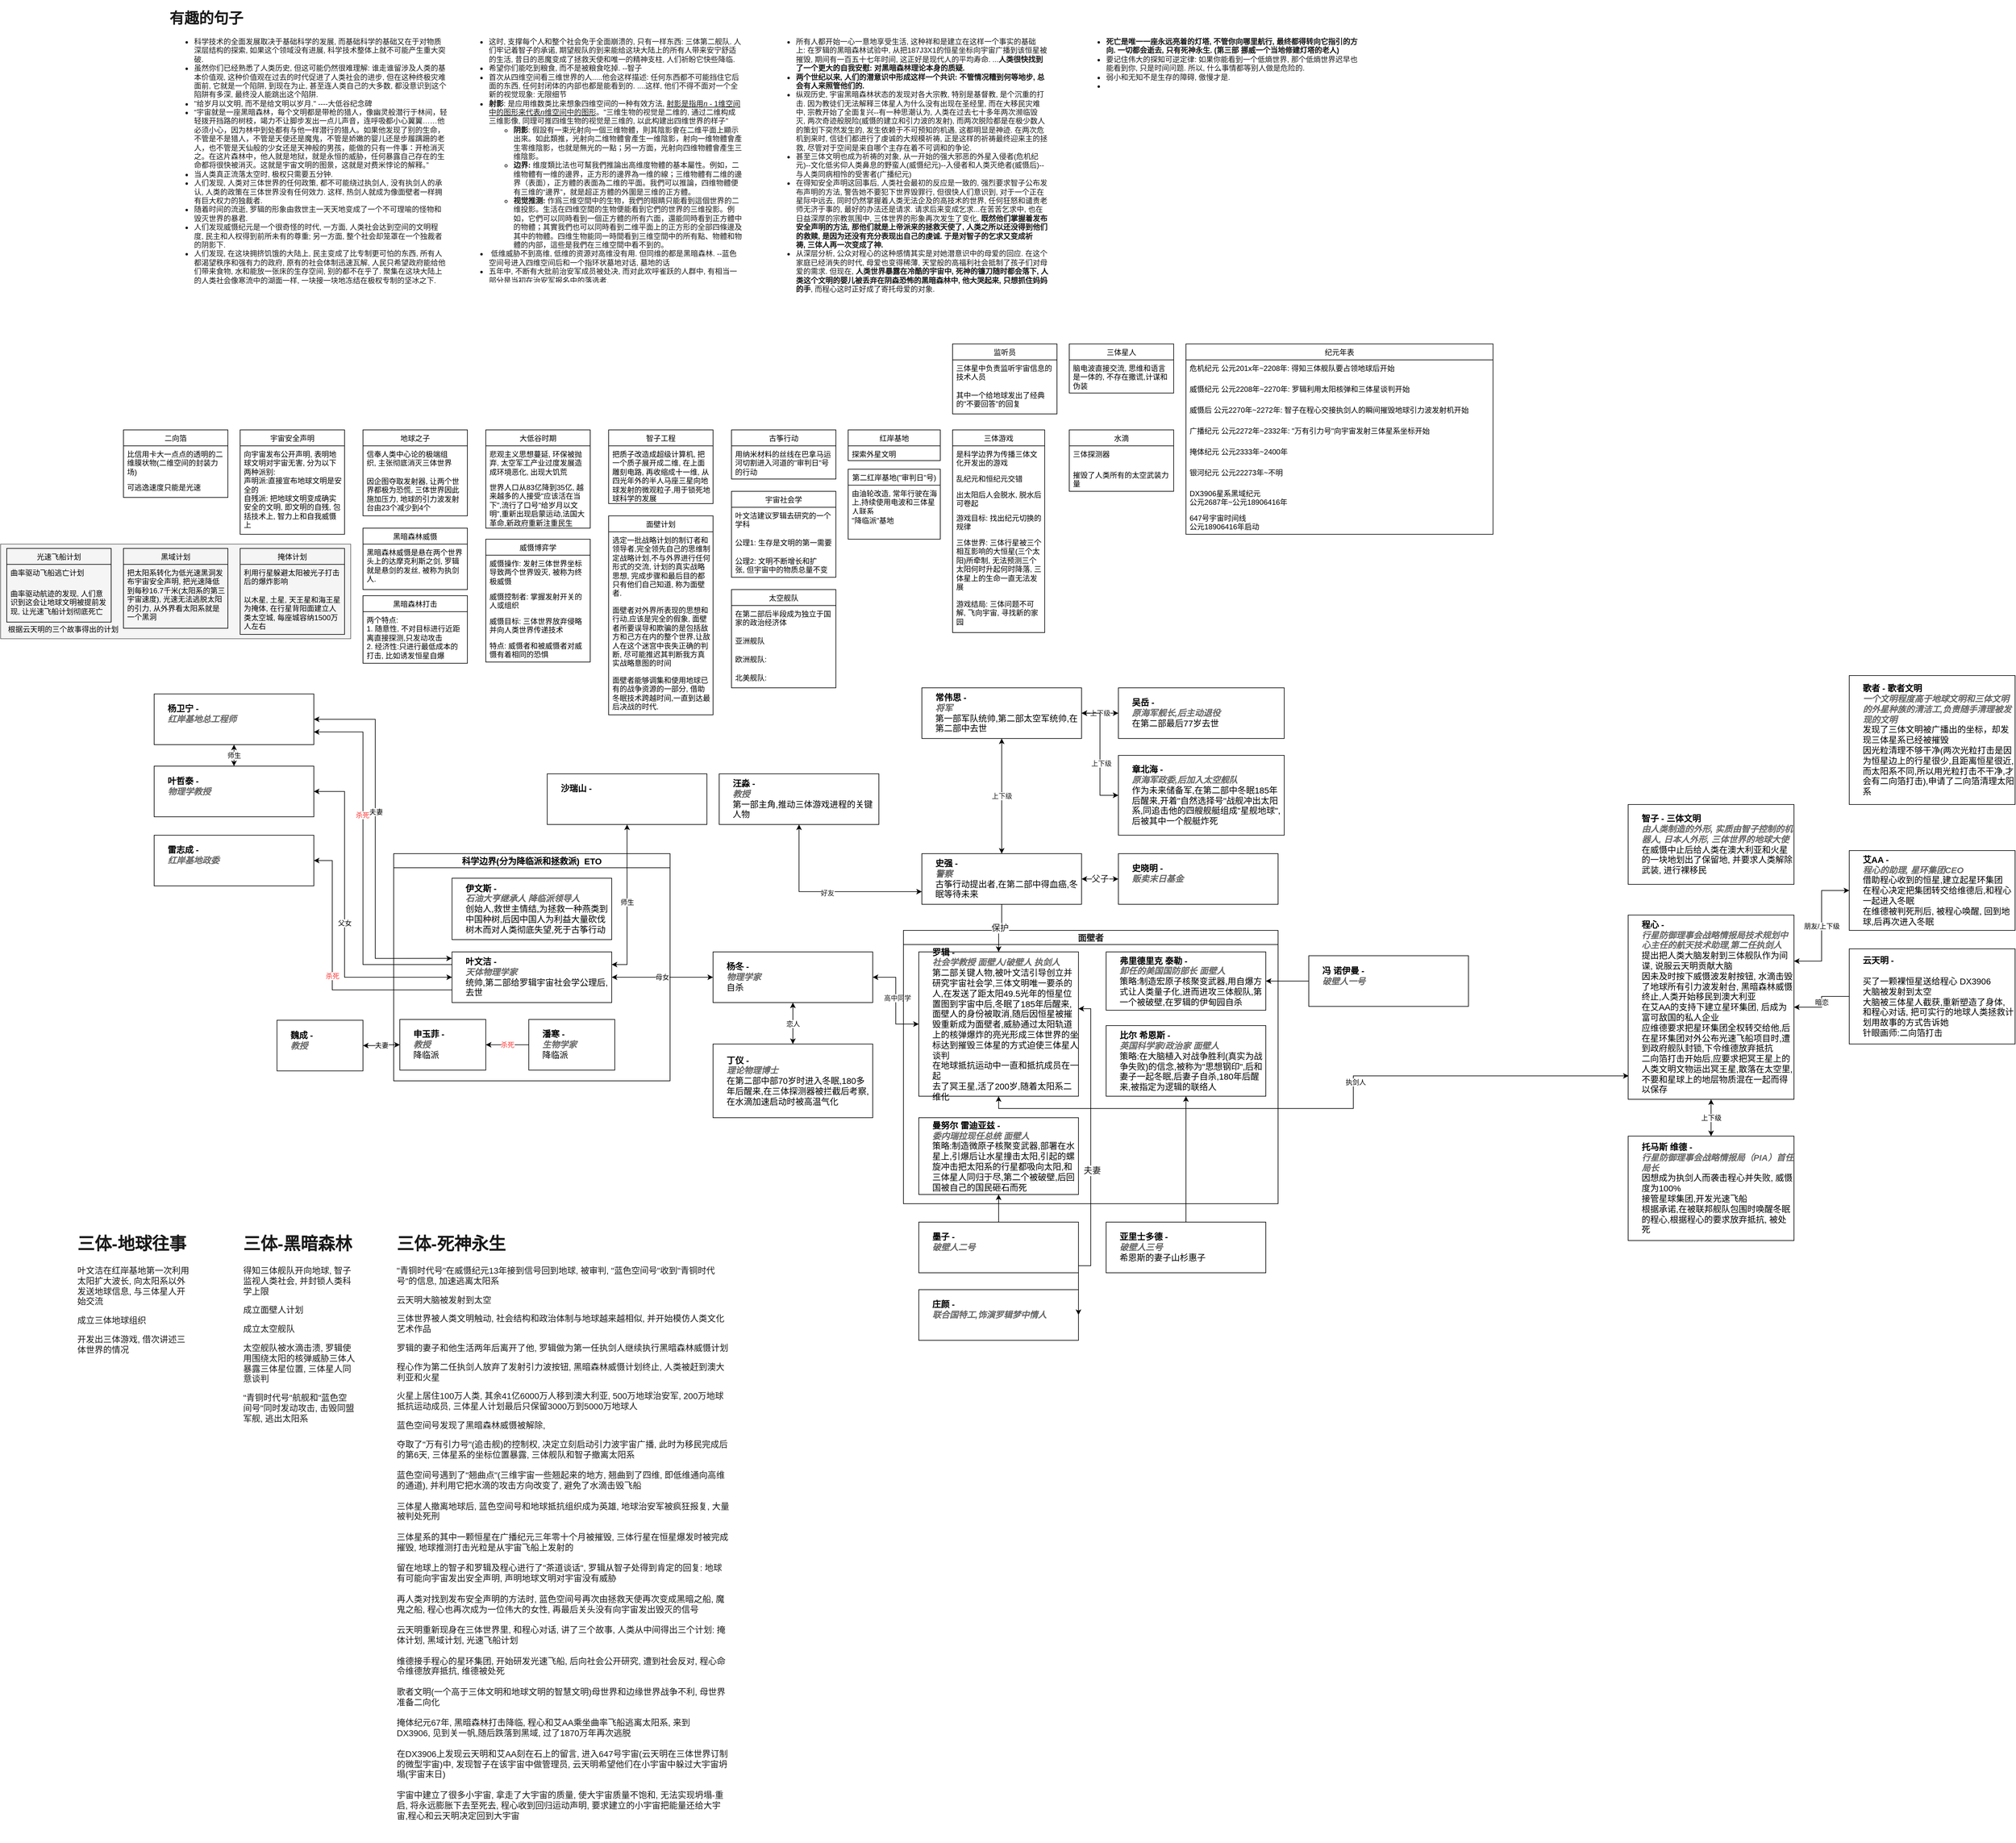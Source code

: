 <mxfile version="14.1.8" type="device"><diagram id="prtHgNgQTEPvFCAcTncT" name="Page-1"><mxGraphModel dx="2146" dy="1872" grid="1" gridSize="10" guides="1" tooltips="1" connect="1" arrows="1" fold="1" page="0" pageScale="1" pageWidth="827" pageHeight="1169" math="0" shadow="0"><root><mxCell id="0"/><mxCell id="1" parent="0"/><mxCell id="PzxmyzTMS8L2XFXapYaW-9" value="" style="rounded=0;whiteSpace=wrap;html=1;fillColor=#f5f5f5;strokeColor=#666666;fontColor=#333333;" parent="1" vertex="1"><mxGeometry x="-1010" y="-44" width="570" height="154" as="geometry"/></mxCell><object label="科学边界(分为降临派和拯救派)  ETO" memo="总纲领:相信人类不可能凭自身的力量解决自己的问题, 需要借助三体人的力量,对人类社会进行强制性的监督和改造." placeholders="1" 拯救派="人类是用来拯救三体人的(通过三体游戏发展起来的派别),最终理想是拯救三体星人,对三体文明抱有宗教感情" 降临派="对人类本性彻底绝望,对外星文明也不抱期望,主要由伊文斯物种共产主义的信奉者组成,目标是毁灭人类文明" 幸存派="在得知三体舰队已经被证实后,希望能在之后的终级战争中幸存下来的人,多来自较低的社会阶层,且东方人(特别是中国人)居多" id="315dzRUdKTIcDG8w__KA-15"><mxCell style="swimlane;rounded=0;comic=0;fontSize=14;" parent="1" vertex="1"><mxGeometry x="-370" y="460" width="450" height="370" as="geometry"><mxRectangle x="-370" y="460" width="220" height="23" as="alternateBounds"/></mxGeometry></mxCell></object><UserObject label="&lt;span style=&quot;font-size: 14px&quot;&gt;&lt;b&gt;%name% - %year%&lt;/b&gt;&lt;br&gt;&lt;span style=&quot;font-weight: bold&quot;&gt;&lt;font color=&quot;#666666&quot;&gt;&lt;span&gt;&lt;i&gt;%position%&lt;/i&gt;&lt;/span&gt;&lt;br&gt;&lt;/font&gt;&lt;/span&gt;%memo%&lt;br&gt;&lt;/span&gt;" name="申玉菲" position="教授" placeholders="1" year="" memo="降临派" id="m_kjqFplBozyilBOFQJ4-7"><mxCell style="whiteSpace=wrap;html=1;align=left;treeFolding=1;treeMoving=1;newEdgeStyle={&quot;edgeStyle&quot;:&quot;elbowEdgeStyle&quot;,&quot;startArrow&quot;:&quot;none&quot;,&quot;endArrow&quot;:&quot;none&quot;};rounded=0;comic=0;spacingLeft=20;fontSize=14;spacingBottom=0;direction=west;fontStyle=0" parent="315dzRUdKTIcDG8w__KA-15" vertex="1"><mxGeometry x="10" y="270" width="140" height="82.5" as="geometry"/></mxCell></UserObject><mxCell id="m_kjqFplBozyilBOFQJ4-36" value="杀死" style="edgeStyle=orthogonalEdgeStyle;rounded=0;orthogonalLoop=1;jettySize=auto;html=1;entryX=0;entryY=0.5;entryDx=0;entryDy=0;startArrow=none;startFill=0;endArrow=classic;endFill=1;fontColor=#FF3333;" parent="315dzRUdKTIcDG8w__KA-15" source="m_kjqFplBozyilBOFQJ4-10" target="m_kjqFplBozyilBOFQJ4-7" edge="1"><mxGeometry relative="1" as="geometry"/></mxCell><UserObject label="&lt;span style=&quot;font-size: 14px&quot;&gt;&lt;b&gt;%name% - %year%&lt;/b&gt;&lt;br&gt;&lt;span style=&quot;font-weight: bold&quot;&gt;&lt;font color=&quot;#666666&quot;&gt;&lt;span&gt;&lt;i&gt;%position%&lt;/i&gt;&lt;/span&gt;&lt;br&gt;&lt;/font&gt;&lt;/span&gt;%memo%&lt;br&gt;&lt;/span&gt;" name="潘寒" position="生物学家" placeholders="1" year="" memo="降临派" id="m_kjqFplBozyilBOFQJ4-10"><mxCell style="whiteSpace=wrap;html=1;align=left;treeFolding=1;treeMoving=1;newEdgeStyle={&quot;edgeStyle&quot;:&quot;elbowEdgeStyle&quot;,&quot;startArrow&quot;:&quot;none&quot;,&quot;endArrow&quot;:&quot;none&quot;};rounded=0;comic=0;spacingLeft=20;fontSize=14;spacingBottom=0;direction=west;fontStyle=0" parent="315dzRUdKTIcDG8w__KA-15" vertex="1"><mxGeometry x="220" y="270" width="140" height="82.5" as="geometry"/></mxCell></UserObject><UserObject label="&lt;span style=&quot;font-size: 14px&quot;&gt;&lt;b&gt;%name% - %year%&lt;/b&gt;&lt;br&gt;&lt;i style=&quot;font-weight: bold&quot;&gt;&lt;font color=&quot;#666666&quot;&gt;%position%&lt;/font&gt;&lt;/i&gt;&lt;br&gt;%memo%&lt;br&gt;&lt;/span&gt;" name="叶文洁" position="天体物理学家" placeholders="1" year="" memo="统帅,第二部给罗辑宇宙社会学公理后,去世" id="m_kjqFplBozyilBOFQJ4-20"><mxCell style="whiteSpace=wrap;html=1;align=left;treeFolding=1;treeMoving=1;newEdgeStyle={&quot;edgeStyle&quot;:&quot;elbowEdgeStyle&quot;,&quot;startArrow&quot;:&quot;none&quot;,&quot;endArrow&quot;:&quot;none&quot;};rounded=0;comic=0;spacingLeft=20;fontSize=14;spacingBottom=0;direction=west;" parent="315dzRUdKTIcDG8w__KA-15" vertex="1"><mxGeometry x="95" y="160" width="260" height="82.5" as="geometry"/></mxCell></UserObject><UserObject label="&lt;span style=&quot;font-size: 14px&quot;&gt;&lt;b&gt;%name% - %year%&lt;/b&gt;&lt;br&gt;&lt;i style=&quot;font-weight: bold&quot;&gt;&lt;font color=&quot;#666666&quot;&gt;%position%&lt;/font&gt;&lt;/i&gt;&lt;br&gt;%memo%&lt;br&gt;&lt;/span&gt;" name="伊文斯" position="石油大亨继承人 降临派领导人" placeholders="1" year="" memo="创始人,救世主情结,为拯救一种燕类到中国种树,后因中国人为利益大量砍伐树木而对人类彻底失望,死于古筝行动" id="m_kjqFplBozyilBOFQJ4-43"><mxCell style="whiteSpace=wrap;html=1;align=left;treeFolding=1;treeMoving=1;newEdgeStyle={&quot;edgeStyle&quot;:&quot;elbowEdgeStyle&quot;,&quot;startArrow&quot;:&quot;none&quot;,&quot;endArrow&quot;:&quot;none&quot;};rounded=0;comic=0;spacingLeft=20;fontSize=14;spacingBottom=0;direction=west;" parent="315dzRUdKTIcDG8w__KA-15" vertex="1"><mxGeometry x="95" y="40" width="260" height="100" as="geometry"/></mxCell></UserObject><mxCell id="m_kjqFplBozyilBOFQJ4-65" style="edgeStyle=orthogonalEdgeStyle;rounded=0;orthogonalLoop=1;jettySize=auto;html=1;entryX=1;entryY=0.25;entryDx=0;entryDy=0;startArrow=classic;startFill=1;endArrow=classic;endFill=1;fontColor=#1A1A1A;exitX=0.5;exitY=0;exitDx=0;exitDy=0;" parent="1" source="315dzRUdKTIcDG8w__KA-14" target="m_kjqFplBozyilBOFQJ4-1" edge="1"><mxGeometry relative="1" as="geometry"/></mxCell><mxCell id="m_kjqFplBozyilBOFQJ4-66" value="好友" style="edgeLabel;html=1;align=center;verticalAlign=middle;resizable=0;points=[];fontColor=#1A1A1A;" parent="m_kjqFplBozyilBOFQJ4-65" vertex="1" connectable="0"><mxGeometry x="-0.0" y="-2" relative="1" as="geometry"><mxPoint x="1" as="offset"/></mxGeometry></mxCell><UserObject label="&lt;span style=&quot;font-size: 14px&quot;&gt;&lt;b&gt;%name% - %year%&lt;/b&gt;&lt;br&gt;&lt;span style=&quot;font-weight: bold&quot;&gt;&lt;font color=&quot;#666666&quot;&gt;&lt;span&gt;&lt;i&gt;%position%&lt;/i&gt;&lt;/span&gt;&lt;br&gt;&lt;/font&gt;&lt;/span&gt;%memo%&lt;br&gt;&lt;/span&gt;" name="汪淼" position="教授" placeholders="1" year="" memo="第一部主角,推动三体游戏进程的关键人物" id="315dzRUdKTIcDG8w__KA-14"><mxCell style="whiteSpace=wrap;html=1;align=left;treeFolding=1;treeMoving=1;newEdgeStyle={&quot;edgeStyle&quot;:&quot;elbowEdgeStyle&quot;,&quot;startArrow&quot;:&quot;none&quot;,&quot;endArrow&quot;:&quot;none&quot;};rounded=0;comic=0;spacingLeft=20;fontSize=14;spacingBottom=0;direction=west;fontStyle=0" parent="1" vertex="1"><mxGeometry x="160" y="330" width="260" height="82.5" as="geometry"/></mxCell></UserObject><mxCell id="m_kjqFplBozyilBOFQJ4-64" value="上下级" style="edgeStyle=orthogonalEdgeStyle;rounded=0;orthogonalLoop=1;jettySize=auto;html=1;entryX=0.5;entryY=0;entryDx=0;entryDy=0;startArrow=classic;startFill=1;endArrow=classic;endFill=1;fontColor=#1A1A1A;" parent="1" source="m_kjqFplBozyilBOFQJ4-1" target="m_kjqFplBozyilBOFQJ4-3" edge="1"><mxGeometry relative="1" as="geometry"/></mxCell><mxCell id="m_kjqFplBozyilBOFQJ4-91" value="父子" style="edgeStyle=orthogonalEdgeStyle;rounded=0;orthogonalLoop=1;jettySize=auto;html=1;entryX=1;entryY=0.5;entryDx=0;entryDy=0;startArrow=classic;startFill=1;endArrow=classic;endFill=1;fontSize=14;fontColor=#1A1A1A;" parent="1" source="m_kjqFplBozyilBOFQJ4-1" target="m_kjqFplBozyilBOFQJ4-90" edge="1"><mxGeometry relative="1" as="geometry"/></mxCell><UserObject label="&lt;span style=&quot;font-size: 14px&quot;&gt;&lt;b&gt;%name% - %year%&lt;/b&gt;&lt;br&gt;&lt;i style=&quot;font-weight: bold&quot;&gt;&lt;font color=&quot;#666666&quot;&gt;%position%&lt;br&gt;&lt;/font&gt;&lt;/i&gt;%memo%&lt;br&gt;&lt;/span&gt;" name="史强" position="警察" placeholders="1" year="" memo="古筝行动提出者,在第二部中得血癌,冬眠等待未来" id="m_kjqFplBozyilBOFQJ4-1"><mxCell style="whiteSpace=wrap;html=1;align=left;treeFolding=1;treeMoving=1;newEdgeStyle={&quot;edgeStyle&quot;:&quot;elbowEdgeStyle&quot;,&quot;startArrow&quot;:&quot;none&quot;,&quot;endArrow&quot;:&quot;none&quot;};rounded=0;comic=0;spacingLeft=20;fontSize=14;spacingBottom=0;direction=west;" parent="1" vertex="1"><mxGeometry x="490" y="460" width="260" height="82.5" as="geometry"/></mxCell></UserObject><mxCell id="m_kjqFplBozyilBOFQJ4-74" value="上下级" style="edgeStyle=orthogonalEdgeStyle;rounded=0;orthogonalLoop=1;jettySize=auto;html=1;entryX=1;entryY=0.5;entryDx=0;entryDy=0;startArrow=classic;startFill=1;endArrow=classic;endFill=1;fontColor=#1A1A1A;" parent="1" source="m_kjqFplBozyilBOFQJ4-3" target="m_kjqFplBozyilBOFQJ4-70" edge="1"><mxGeometry relative="1" as="geometry"/></mxCell><mxCell id="m_kjqFplBozyilBOFQJ4-75" style="edgeStyle=orthogonalEdgeStyle;rounded=0;orthogonalLoop=1;jettySize=auto;html=1;entryX=1;entryY=0.5;entryDx=0;entryDy=0;startArrow=classic;startFill=1;endArrow=classic;endFill=1;fontColor=#1A1A1A;" parent="1" source="m_kjqFplBozyilBOFQJ4-3" target="m_kjqFplBozyilBOFQJ4-71" edge="1"><mxGeometry relative="1" as="geometry"/></mxCell><mxCell id="m_kjqFplBozyilBOFQJ4-76" value="上下级" style="edgeLabel;html=1;align=center;verticalAlign=middle;resizable=0;points=[];fontColor=#1A1A1A;" parent="m_kjqFplBozyilBOFQJ4-75" vertex="1" connectable="0"><mxGeometry x="0.147" y="2" relative="1" as="geometry"><mxPoint as="offset"/></mxGeometry></mxCell><UserObject label="&lt;span style=&quot;font-size: 14px&quot;&gt;&lt;b style=&quot;font-style: normal&quot;&gt;%name% - %year%&lt;/b&gt;&lt;br&gt;&lt;span style=&quot;font-weight: bold&quot;&gt;&lt;font color=&quot;#666666&quot;&gt;%position%&lt;br&gt;&lt;/font&gt;&lt;/span&gt;&lt;span style=&quot;font-style: normal&quot;&gt;%memo%&lt;/span&gt;&lt;br&gt;&lt;/span&gt;" name="常伟思" position="将军" placeholders="1" year="" memo="第一部军队统帅,第二部太空军统帅,在第二部中去世" id="m_kjqFplBozyilBOFQJ4-3"><mxCell style="whiteSpace=wrap;html=1;align=left;treeFolding=1;treeMoving=1;newEdgeStyle={&quot;edgeStyle&quot;:&quot;elbowEdgeStyle&quot;,&quot;startArrow&quot;:&quot;none&quot;,&quot;endArrow&quot;:&quot;none&quot;};rounded=0;comic=0;spacingLeft=20;fontSize=14;spacingBottom=0;direction=west;fontStyle=2" parent="1" vertex="1"><mxGeometry x="490" y="190" width="260" height="82.5" as="geometry"/></mxCell></UserObject><mxCell id="m_kjqFplBozyilBOFQJ4-6" value="恋人" style="edgeStyle=orthogonalEdgeStyle;rounded=0;orthogonalLoop=1;jettySize=auto;html=1;startArrow=classic;startFill=1;" parent="1" source="m_kjqFplBozyilBOFQJ4-4" target="m_kjqFplBozyilBOFQJ4-5" edge="1"><mxGeometry relative="1" as="geometry"/></mxCell><mxCell id="m_kjqFplBozyilBOFQJ4-62" style="edgeStyle=orthogonalEdgeStyle;rounded=0;orthogonalLoop=1;jettySize=auto;html=1;entryX=1;entryY=0.5;entryDx=0;entryDy=0;startArrow=classic;startFill=1;endArrow=classic;endFill=1;fontColor=#1A1A1A;" parent="1" source="m_kjqFplBozyilBOFQJ4-4" target="m_kjqFplBozyilBOFQJ4-61" edge="1"><mxGeometry relative="1" as="geometry"/></mxCell><mxCell id="m_kjqFplBozyilBOFQJ4-63" value="高中同学" style="edgeLabel;html=1;align=center;verticalAlign=middle;resizable=0;points=[];fontColor=#1A1A1A;" parent="m_kjqFplBozyilBOFQJ4-62" vertex="1" connectable="0"><mxGeometry x="-0.065" y="2" relative="1" as="geometry"><mxPoint as="offset"/></mxGeometry></mxCell><UserObject label="&lt;span style=&quot;font-size: 14px&quot;&gt;&lt;b&gt;%name% - %year%&lt;/b&gt;&lt;br&gt;&lt;i style=&quot;font-weight: bold&quot;&gt;&lt;font color=&quot;#666666&quot;&gt;%position%&lt;/font&gt;&lt;/i&gt;&lt;br&gt;%memo%&lt;br&gt;&lt;/span&gt;" name="杨冬" position="物理学家" placeholders="1" year="" memo="自杀" id="m_kjqFplBozyilBOFQJ4-4"><mxCell style="whiteSpace=wrap;html=1;align=left;treeFolding=1;treeMoving=1;newEdgeStyle={&quot;edgeStyle&quot;:&quot;elbowEdgeStyle&quot;,&quot;startArrow&quot;:&quot;none&quot;,&quot;endArrow&quot;:&quot;none&quot;};rounded=0;comic=0;spacingLeft=20;fontSize=14;spacingBottom=0;direction=west;" parent="1" vertex="1"><mxGeometry x="150" y="620" width="260" height="82.5" as="geometry"/></mxCell></UserObject><UserObject label="&lt;span style=&quot;font-size: 14px&quot;&gt;&lt;b&gt;%name% - %year%&lt;/b&gt;&lt;br&gt;&lt;i style=&quot;font-weight: bold&quot;&gt;&lt;font color=&quot;#666666&quot;&gt;%position%&lt;br&gt;&lt;/font&gt;&lt;/i&gt;%memo%&lt;br&gt;&lt;/span&gt;" name="丁仪" position="理论物理博士" placeholders="1" year="" memo="在第二部中部70岁时进入冬眠,180多年后醒来,在三体探测器被拦截后考察,在水滴加速启动时被高温气化" id="m_kjqFplBozyilBOFQJ4-5"><mxCell style="whiteSpace=wrap;html=1;align=left;treeFolding=1;treeMoving=1;newEdgeStyle={&quot;edgeStyle&quot;:&quot;elbowEdgeStyle&quot;,&quot;startArrow&quot;:&quot;none&quot;,&quot;endArrow&quot;:&quot;none&quot;};rounded=0;comic=0;spacingLeft=20;fontSize=14;spacingBottom=0;direction=west;" parent="1" vertex="1"><mxGeometry x="150" y="770" width="260" height="120" as="geometry"/></mxCell></UserObject><mxCell id="m_kjqFplBozyilBOFQJ4-9" value="夫妻" style="edgeStyle=orthogonalEdgeStyle;rounded=0;orthogonalLoop=1;jettySize=auto;html=1;startArrow=classic;startFill=1;" parent="1" source="m_kjqFplBozyilBOFQJ4-8" target="m_kjqFplBozyilBOFQJ4-7" edge="1"><mxGeometry relative="1" as="geometry"/></mxCell><UserObject label="&lt;span style=&quot;font-size: 14px&quot;&gt;&lt;b&gt;%name% - %year%&lt;/b&gt;&lt;br&gt;&lt;span style=&quot;font-weight: bold&quot;&gt;&lt;font color=&quot;#666666&quot;&gt;&lt;span&gt;&lt;i&gt;%position%&lt;/i&gt;&lt;/span&gt;&lt;br&gt;&lt;/font&gt;&lt;/span&gt;%memo%&lt;br&gt;&lt;/span&gt;" name="魏成" position="教授" placeholders="1" year="" memo="" id="m_kjqFplBozyilBOFQJ4-8"><mxCell style="whiteSpace=wrap;html=1;align=left;treeFolding=1;treeMoving=1;newEdgeStyle={&quot;edgeStyle&quot;:&quot;elbowEdgeStyle&quot;,&quot;startArrow&quot;:&quot;none&quot;,&quot;endArrow&quot;:&quot;none&quot;};rounded=0;comic=0;spacingLeft=20;fontSize=14;spacingBottom=0;direction=west;fontStyle=0" parent="1" vertex="1"><mxGeometry x="-560" y="731.25" width="140" height="82.5" as="geometry"/></mxCell></UserObject><mxCell id="m_kjqFplBozyilBOFQJ4-15" value="三体游戏" style="swimlane;fontStyle=0;childLayout=stackLayout;horizontal=1;startSize=26;fillColor=none;horizontalStack=0;resizeParent=1;resizeParentMax=0;resizeLast=0;collapsible=1;marginBottom=0;" parent="1" vertex="1"><mxGeometry x="540" y="-230" width="150" height="330" as="geometry"/></mxCell><mxCell id="m_kjqFplBozyilBOFQJ4-45" value="是科学边界为传播三体文化开发出的游戏" style="text;strokeColor=none;fillColor=none;align=left;verticalAlign=top;spacingLeft=4;spacingRight=4;overflow=hidden;rotatable=0;points=[[0,0.5],[1,0.5]];portConstraint=eastwest;whiteSpace=wrap;" parent="m_kjqFplBozyilBOFQJ4-15" vertex="1"><mxGeometry y="26" width="150" height="40" as="geometry"/></mxCell><mxCell id="m_kjqFplBozyilBOFQJ4-16" value="乱纪元和恒纪元交错" style="text;strokeColor=none;fillColor=none;align=left;verticalAlign=top;spacingLeft=4;spacingRight=4;overflow=hidden;rotatable=0;points=[[0,0.5],[1,0.5]];portConstraint=eastwest;" parent="m_kjqFplBozyilBOFQJ4-15" vertex="1"><mxGeometry y="66" width="150" height="26" as="geometry"/></mxCell><mxCell id="m_kjqFplBozyilBOFQJ4-17" value="出太阳后人会脱水, 脱水后可卷起" style="text;strokeColor=none;fillColor=none;align=left;verticalAlign=top;spacingLeft=4;spacingRight=4;overflow=hidden;rotatable=0;points=[[0,0.5],[1,0.5]];portConstraint=eastwest;whiteSpace=wrap;" parent="m_kjqFplBozyilBOFQJ4-15" vertex="1"><mxGeometry y="92" width="150" height="38" as="geometry"/></mxCell><mxCell id="m_kjqFplBozyilBOFQJ4-18" value="游戏目标: 找出纪元切换的规律" style="text;strokeColor=none;fillColor=none;align=left;verticalAlign=top;spacingLeft=4;spacingRight=4;overflow=hidden;rotatable=0;points=[[0,0.5],[1,0.5]];portConstraint=eastwest;whiteSpace=wrap;" parent="m_kjqFplBozyilBOFQJ4-15" vertex="1"><mxGeometry y="130" width="150" height="40" as="geometry"/></mxCell><mxCell id="m_kjqFplBozyilBOFQJ4-34" value="三体世界: 三体行星被三个相互影响的大恒星(三个太阳)所牵制, 无法预测三个太阳何时升起何时降落, 三体星上的生命一直无法发展" style="text;strokeColor=none;fillColor=none;align=left;verticalAlign=top;spacingLeft=4;spacingRight=4;overflow=hidden;rotatable=0;points=[[0,0.5],[1,0.5]];portConstraint=eastwest;whiteSpace=wrap;" parent="m_kjqFplBozyilBOFQJ4-15" vertex="1"><mxGeometry y="170" width="150" height="100" as="geometry"/></mxCell><mxCell id="m_kjqFplBozyilBOFQJ4-35" value="游戏结局: 三体问题不可解, 飞向宇宙, 寻找新的家园" style="text;strokeColor=none;fillColor=none;align=left;verticalAlign=top;spacingLeft=4;spacingRight=4;overflow=hidden;rotatable=0;points=[[0,0.5],[1,0.5]];portConstraint=eastwest;whiteSpace=wrap;" parent="m_kjqFplBozyilBOFQJ4-15" vertex="1"><mxGeometry y="270" width="150" height="60" as="geometry"/></mxCell><mxCell id="m_kjqFplBozyilBOFQJ4-21" value="母女" style="edgeStyle=orthogonalEdgeStyle;rounded=0;orthogonalLoop=1;jettySize=auto;html=1;entryX=1;entryY=0.5;entryDx=0;entryDy=0;startArrow=classic;startFill=1;" parent="1" source="m_kjqFplBozyilBOFQJ4-20" target="m_kjqFplBozyilBOFQJ4-4" edge="1"><mxGeometry relative="1" as="geometry"/></mxCell><UserObject label="&lt;span style=&quot;font-size: 14px&quot;&gt;&lt;b&gt;%name% - %year%&lt;/b&gt;&lt;br&gt;&lt;i style=&quot;font-weight: bold&quot;&gt;&lt;font color=&quot;#666666&quot;&gt;%position%&lt;/font&gt;&lt;/i&gt;&lt;br&gt;%memo%&lt;br&gt;&lt;/span&gt;" name="沙瑞山" position="" placeholders="1" year="" memo="" id="m_kjqFplBozyilBOFQJ4-22"><mxCell style="whiteSpace=wrap;html=1;align=left;treeFolding=1;treeMoving=1;newEdgeStyle={&quot;edgeStyle&quot;:&quot;elbowEdgeStyle&quot;,&quot;startArrow&quot;:&quot;none&quot;,&quot;endArrow&quot;:&quot;none&quot;};rounded=0;comic=0;spacingLeft=20;fontSize=14;spacingBottom=0;direction=west;" parent="1" vertex="1"><mxGeometry x="-120" y="330" width="260" height="82.5" as="geometry"/></mxCell></UserObject><mxCell id="m_kjqFplBozyilBOFQJ4-25" value="父女" style="edgeStyle=orthogonalEdgeStyle;rounded=0;orthogonalLoop=1;jettySize=auto;html=1;entryX=1;entryY=0.5;entryDx=0;entryDy=0;startArrow=classic;startFill=1;" parent="1" source="m_kjqFplBozyilBOFQJ4-24" target="m_kjqFplBozyilBOFQJ4-20" edge="1"><mxGeometry relative="1" as="geometry"><Array as="points"><mxPoint x="-450" y="359"/><mxPoint x="-450" y="661"/></Array></mxGeometry></mxCell><UserObject label="&lt;span style=&quot;font-size: 14px&quot;&gt;&lt;b&gt;%name% - %year%&lt;/b&gt;&lt;br&gt;&lt;i style=&quot;font-weight: bold&quot;&gt;&lt;font color=&quot;#666666&quot;&gt;%position%&lt;/font&gt;&lt;/i&gt;&lt;br&gt;%memo%&lt;br&gt;&lt;/span&gt;" name="叶哲泰" position="物理学教授" placeholders="1" year="" memo="" id="m_kjqFplBozyilBOFQJ4-24"><mxCell style="whiteSpace=wrap;html=1;align=left;treeFolding=1;treeMoving=1;newEdgeStyle={&quot;edgeStyle&quot;:&quot;elbowEdgeStyle&quot;,&quot;startArrow&quot;:&quot;none&quot;,&quot;endArrow&quot;:&quot;none&quot;};rounded=0;comic=0;spacingLeft=20;fontSize=14;spacingBottom=0;direction=west;" parent="1" vertex="1"><mxGeometry x="-760" y="317.5" width="260" height="82.5" as="geometry"/></mxCell></UserObject><mxCell id="m_kjqFplBozyilBOFQJ4-28" value="师生" style="edgeStyle=orthogonalEdgeStyle;rounded=0;orthogonalLoop=1;jettySize=auto;html=1;entryX=0.5;entryY=1;entryDx=0;entryDy=0;startArrow=classic;startFill=1;" parent="1" source="m_kjqFplBozyilBOFQJ4-26" target="m_kjqFplBozyilBOFQJ4-24" edge="1"><mxGeometry relative="1" as="geometry"/></mxCell><mxCell id="m_kjqFplBozyilBOFQJ4-37" style="edgeStyle=orthogonalEdgeStyle;rounded=0;orthogonalLoop=1;jettySize=auto;html=1;entryX=1.001;entryY=0.872;entryDx=0;entryDy=0;entryPerimeter=0;startArrow=classic;startFill=1;endArrow=classic;endFill=1;" parent="1" source="m_kjqFplBozyilBOFQJ4-26" target="m_kjqFplBozyilBOFQJ4-20" edge="1"><mxGeometry relative="1" as="geometry"><Array as="points"><mxPoint x="-400" y="241"/><mxPoint x="-400" y="631"/></Array></mxGeometry></mxCell><mxCell id="m_kjqFplBozyilBOFQJ4-38" value="夫妻" style="edgeLabel;html=1;align=center;verticalAlign=middle;resizable=0;points=[];" parent="m_kjqFplBozyilBOFQJ4-37" vertex="1" connectable="0"><mxGeometry x="-0.184" y="1" relative="1" as="geometry"><mxPoint as="offset"/></mxGeometry></mxCell><UserObject label="&lt;span style=&quot;font-size: 14px&quot;&gt;&lt;b&gt;%name% - %year%&lt;/b&gt;&lt;br&gt;&lt;i style=&quot;font-weight: bold&quot;&gt;&lt;font color=&quot;#666666&quot;&gt;%position%&lt;/font&gt;&lt;/i&gt;&lt;br&gt;%memo%&lt;br&gt;&lt;/span&gt;" name="杨卫宁" position="红岸基地总工程师" placeholders="1" year="" memo="" id="m_kjqFplBozyilBOFQJ4-26"><mxCell style="whiteSpace=wrap;html=1;align=left;treeFolding=1;treeMoving=1;newEdgeStyle={&quot;edgeStyle&quot;:&quot;elbowEdgeStyle&quot;,&quot;startArrow&quot;:&quot;none&quot;,&quot;endArrow&quot;:&quot;none&quot;};rounded=0;comic=0;spacingLeft=20;fontSize=14;spacingBottom=0;direction=west;" parent="1" vertex="1"><mxGeometry x="-760" y="200" width="260" height="82.5" as="geometry"/></mxCell></UserObject><mxCell id="m_kjqFplBozyilBOFQJ4-29" value="红岸基地" style="swimlane;fontStyle=0;childLayout=stackLayout;horizontal=1;startSize=26;fillColor=none;horizontalStack=0;resizeParent=1;resizeParentMax=0;resizeLast=0;collapsible=1;marginBottom=0;" parent="1" vertex="1"><mxGeometry x="370" y="-230" width="150" height="50" as="geometry"/></mxCell><mxCell id="m_kjqFplBozyilBOFQJ4-30" value="探索外星文明" style="text;strokeColor=none;fillColor=none;align=left;verticalAlign=top;spacingLeft=4;spacingRight=4;overflow=hidden;rotatable=0;points=[[0,0.5],[1,0.5]];portConstraint=eastwest;whiteSpace=wrap;" parent="m_kjqFplBozyilBOFQJ4-29" vertex="1"><mxGeometry y="26" width="150" height="24" as="geometry"/></mxCell><UserObject label="&lt;span style=&quot;font-size: 14px&quot;&gt;&lt;b&gt;%name% - %year%&lt;/b&gt;&lt;br&gt;&lt;i style=&quot;font-weight: bold&quot;&gt;&lt;font color=&quot;#666666&quot;&gt;%position%&lt;/font&gt;&lt;/i&gt;&lt;br&gt;%memo%&lt;br&gt;&lt;/span&gt;" name="雷志成" position="红岸基地政委" placeholders="1" year="" memo="" id="m_kjqFplBozyilBOFQJ4-39"><mxCell style="whiteSpace=wrap;html=1;align=left;treeFolding=1;treeMoving=1;newEdgeStyle={&quot;edgeStyle&quot;:&quot;elbowEdgeStyle&quot;,&quot;startArrow&quot;:&quot;none&quot;,&quot;endArrow&quot;:&quot;none&quot;};rounded=0;comic=0;spacingLeft=20;fontSize=14;spacingBottom=0;direction=west;" parent="1" vertex="1"><mxGeometry x="-760" y="430" width="260" height="82.5" as="geometry"/></mxCell></UserObject><mxCell id="m_kjqFplBozyilBOFQJ4-40" value="杀死" style="edgeStyle=orthogonalEdgeStyle;rounded=0;orthogonalLoop=1;jettySize=auto;html=1;entryX=0;entryY=0.5;entryDx=0;entryDy=0;startArrow=none;startFill=0;endArrow=classic;endFill=1;exitX=1;exitY=0.25;exitDx=0;exitDy=0;fontColor=#FF3333;" parent="1" source="m_kjqFplBozyilBOFQJ4-20" target="m_kjqFplBozyilBOFQJ4-39" edge="1"><mxGeometry relative="1" as="geometry"><Array as="points"><mxPoint x="-470" y="682"/><mxPoint x="-470" y="471"/></Array></mxGeometry></mxCell><mxCell id="m_kjqFplBozyilBOFQJ4-41" style="edgeStyle=orthogonalEdgeStyle;rounded=0;orthogonalLoop=1;jettySize=auto;html=1;entryX=0;entryY=0.25;entryDx=0;entryDy=0;startArrow=none;startFill=0;endArrow=classic;endFill=1;exitX=1;exitY=0.75;exitDx=0;exitDy=0;" parent="1" source="m_kjqFplBozyilBOFQJ4-20" target="m_kjqFplBozyilBOFQJ4-26" edge="1"><mxGeometry relative="1" as="geometry"><Array as="points"><mxPoint x="-420" y="641"/><mxPoint x="-420" y="262"/></Array></mxGeometry></mxCell><mxCell id="m_kjqFplBozyilBOFQJ4-42" value="杀死" style="edgeLabel;html=1;align=center;verticalAlign=middle;resizable=0;points=[];fontColor=#FF3333;" parent="m_kjqFplBozyilBOFQJ4-41" vertex="1" connectable="0"><mxGeometry x="0.289" y="1" relative="1" as="geometry"><mxPoint as="offset"/></mxGeometry></mxCell><mxCell id="m_kjqFplBozyilBOFQJ4-44" value="师生" style="edgeStyle=orthogonalEdgeStyle;rounded=0;orthogonalLoop=1;jettySize=auto;html=1;startArrow=classic;startFill=1;entryX=0;entryY=0.75;entryDx=0;entryDy=0;" parent="1" source="m_kjqFplBozyilBOFQJ4-22" target="m_kjqFplBozyilBOFQJ4-20" edge="1"><mxGeometry relative="1" as="geometry"><mxPoint x="-145" y="282.5" as="sourcePoint"/><mxPoint x="-145" y="620" as="targetPoint"/></mxGeometry></mxCell><mxCell id="m_kjqFplBozyilBOFQJ4-49" value="第二红岸基地(&quot;审判日&quot;号)" style="swimlane;fontStyle=0;childLayout=stackLayout;horizontal=1;startSize=26;fillColor=none;horizontalStack=0;resizeParent=1;resizeParentMax=0;resizeLast=0;collapsible=1;marginBottom=0;" parent="1" vertex="1"><mxGeometry x="370" y="-166" width="150" height="114" as="geometry"/></mxCell><mxCell id="m_kjqFplBozyilBOFQJ4-50" value="由油轮改造, 常年行驶在海上,持续使用电波和三体星人联系" style="text;strokeColor=none;fillColor=none;align=left;verticalAlign=top;spacingLeft=4;spacingRight=4;overflow=hidden;rotatable=0;points=[[0,0.5],[1,0.5]];portConstraint=eastwest;whiteSpace=wrap;" parent="m_kjqFplBozyilBOFQJ4-49" vertex="1"><mxGeometry y="26" width="150" height="44" as="geometry"/></mxCell><mxCell id="m_kjqFplBozyilBOFQJ4-51" value="&quot;降临派&quot;基地" style="text;strokeColor=none;fillColor=none;align=left;verticalAlign=top;spacingLeft=4;spacingRight=4;overflow=hidden;rotatable=0;points=[[0,0.5],[1,0.5]];portConstraint=eastwest;whiteSpace=wrap;" parent="m_kjqFplBozyilBOFQJ4-49" vertex="1"><mxGeometry y="70" width="150" height="44" as="geometry"/></mxCell><mxCell id="m_kjqFplBozyilBOFQJ4-52" value="古筝行动" style="swimlane;fontStyle=0;childLayout=stackLayout;horizontal=1;startSize=26;fillColor=none;horizontalStack=0;resizeParent=1;resizeParentMax=0;resizeLast=0;collapsible=1;marginBottom=0;" parent="1" vertex="1"><mxGeometry x="180" y="-230" width="170" height="80" as="geometry"/></mxCell><mxCell id="m_kjqFplBozyilBOFQJ4-53" value="用纳米材料的丝线在巴拿马运河切割进入河道的&quot;审判日&quot;号的行动" style="text;strokeColor=none;fillColor=none;align=left;verticalAlign=top;spacingLeft=4;spacingRight=4;overflow=hidden;rotatable=0;points=[[0,0.5],[1,0.5]];portConstraint=eastwest;whiteSpace=wrap;" parent="m_kjqFplBozyilBOFQJ4-52" vertex="1"><mxGeometry y="26" width="170" height="54" as="geometry"/></mxCell><mxCell id="m_kjqFplBozyilBOFQJ4-55" value="监听员" style="swimlane;fontStyle=0;childLayout=stackLayout;horizontal=1;startSize=26;fillColor=none;horizontalStack=0;resizeParent=1;resizeParentMax=0;resizeLast=0;collapsible=1;marginBottom=0;" parent="1" vertex="1"><mxGeometry x="540" y="-370" width="170" height="114" as="geometry"/></mxCell><mxCell id="m_kjqFplBozyilBOFQJ4-56" value="三体星中负责监听宇宙信息的技术人员" style="text;strokeColor=none;fillColor=none;align=left;verticalAlign=top;spacingLeft=4;spacingRight=4;overflow=hidden;rotatable=0;points=[[0,0.5],[1,0.5]];portConstraint=eastwest;whiteSpace=wrap;" parent="m_kjqFplBozyilBOFQJ4-55" vertex="1"><mxGeometry y="26" width="170" height="44" as="geometry"/></mxCell><mxCell id="m_kjqFplBozyilBOFQJ4-57" value="其中一个给地球发出了经典的&quot;不要回答&quot;的回复" style="text;strokeColor=none;fillColor=none;align=left;verticalAlign=top;spacingLeft=4;spacingRight=4;overflow=hidden;rotatable=0;points=[[0,0.5],[1,0.5]];portConstraint=eastwest;whiteSpace=wrap;" parent="m_kjqFplBozyilBOFQJ4-55" vertex="1"><mxGeometry y="70" width="170" height="44" as="geometry"/></mxCell><mxCell id="m_kjqFplBozyilBOFQJ4-58" value="&lt;p style=&quot;line-height: 120%&quot;&gt;&lt;/p&gt;&lt;h1&gt;有趣的句子&lt;/h1&gt;&lt;p&gt;&lt;/p&gt;&lt;ul style=&quot;line-height: 120%&quot;&gt;&lt;li&gt;科学技术的全面发展取决于基础科学的发展,&amp;nbsp;而基础科学的基础又在于对物质深层结构的探索,&amp;nbsp;如果这个领域没有进展,&amp;nbsp;科学技术整体上就不可能产生重大突破.&lt;/li&gt;&lt;li&gt;虽然你们已经熟悉了人类历史,&amp;nbsp;但这可能仍然很难理解:&amp;nbsp;谁走谁留涉及人类的基本价值观,&amp;nbsp;这种价值观在过去的时代促进了人类社会的进步,&amp;nbsp;但在这种终极灾难面前,&amp;nbsp;它就是一个陷阱,&amp;nbsp;到现在为止,&amp;nbsp;甚至连人类自己的大多数,&amp;nbsp;都没意识到这个陷阱有多深,&amp;nbsp;最终没人能跳出这个陷阱.&lt;/li&gt;&lt;li&gt;&quot;给岁月以文明,&amp;nbsp;而不是给文明以岁月.&quot; ----大低谷纪念碑&lt;/li&gt;&lt;li&gt;“宇宙就是一座黑暗森林，每个文明都是带枪的猎人，像幽灵般潜行于林间，轻轻拨开挡路的树枝，竭力不让脚步发出一点儿声音，连呼吸都小心翼翼……他必须小心，因为林中到处都有与他一样潜行的猎人。如果他发现了别的生命，不管是不是猎人，不管是天使还是魔鬼，不管是娇嫩的婴儿还是步履蹒跚的老人，也不管是天仙般的少女还是天神般的男孩，能做的只有一件事：开枪消灭之。在这片森林中，他人就是地狱，就是永恒的威胁，任何暴露自己存在的生命都将很快被消灭。这就是宇宙文明的图景，这就是对费米悖论的解释。”&lt;/li&gt;&lt;li&gt;当人类真正流落太空时,&amp;nbsp;极权只需要五分钟.&lt;/li&gt;&lt;li&gt;人们发现,&amp;nbsp;人类对三体世界的任何政策,&amp;nbsp;都不可能绕过执剑人,&amp;nbsp;没有执剑人的承认,&amp;nbsp;人类的政策在三体世界没有任何效力.&amp;nbsp;这样,&amp;nbsp;热剑人就成为像面壁者一样拥有巨大权力的独裁者.&amp;nbsp;&lt;/li&gt;&lt;li&gt;随着时间的流逝,&amp;nbsp;罗辑的形象由救世主一天天地变成了一个不可理喻的怪物和毁灭世界的暴君.&lt;/li&gt;&lt;li&gt;人们发现威慑纪元是一个很奇怪的时代,&amp;nbsp;一方面,&amp;nbsp;人类社会达到空间的文明程度,&amp;nbsp;民主和人权得到前所未有的尊重;&amp;nbsp;另一方面,&amp;nbsp;整个社会却笼罩在一个独裁者的阴影下.&lt;/li&gt;&lt;li&gt;人们发现,&amp;nbsp;在这块拥挤饥饿的大陆上,&amp;nbsp;民主变成了比专制更可怕的东西,&amp;nbsp;所有人都渴望秩序和强有力的政府,&amp;nbsp;原有的社会体制迅速瓦解,&amp;nbsp;人民只希望政府能给他们带来食物,&amp;nbsp;水和能放一张床的生存空间,&amp;nbsp;别的都不在乎了.&amp;nbsp;聚集在这块大陆上的人类社会像寒流中的湖面一样,&amp;nbsp;一块接一块地冻结在极权专制的坚冰之下.&lt;/li&gt;&lt;/ul&gt;&lt;p&gt;&lt;/p&gt;&lt;p&gt;&lt;/p&gt;" style="text;html=1;strokeColor=none;fillColor=none;spacing=5;spacingTop=-20;whiteSpace=wrap;overflow=hidden;rounded=0;fontColor=#1A1A1A;labelBorderColor=none;" parent="1" vertex="1"><mxGeometry x="-740" y="-920" width="460" height="460" as="geometry"/></mxCell><mxCell id="m_kjqFplBozyilBOFQJ4-59" value="智子工程" style="swimlane;fontStyle=0;childLayout=stackLayout;horizontal=1;startSize=26;fillColor=none;horizontalStack=0;resizeParent=1;resizeParentMax=0;resizeLast=0;collapsible=1;marginBottom=0;" parent="1" vertex="1"><mxGeometry x="-20" y="-230" width="170" height="120" as="geometry"/></mxCell><mxCell id="m_kjqFplBozyilBOFQJ4-60" value="把质子改造成超级计算机, 把一个质子展开成二维, 在上面雕刻电路, 再收缩成十一维, 从四光年外的半人马座三星向地球发射的微观粒子,用于锁死地球科学的发展" style="text;strokeColor=none;fillColor=none;align=left;verticalAlign=top;spacingLeft=4;spacingRight=4;overflow=hidden;rotatable=0;points=[[0,0.5],[1,0.5]];portConstraint=eastwest;whiteSpace=wrap;" parent="m_kjqFplBozyilBOFQJ4-59" vertex="1"><mxGeometry y="26" width="170" height="94" as="geometry"/></mxCell><mxCell id="m_kjqFplBozyilBOFQJ4-67" value="三体星人" style="swimlane;fontStyle=0;childLayout=stackLayout;horizontal=1;startSize=26;fillColor=none;horizontalStack=0;resizeParent=1;resizeParentMax=0;resizeLast=0;collapsible=1;marginBottom=0;" parent="1" vertex="1"><mxGeometry x="730" y="-370" width="170" height="80" as="geometry"/></mxCell><mxCell id="m_kjqFplBozyilBOFQJ4-68" value="脑电波直接交流, 思维和语言是一体的, 不存在撒谎,计谋和伪装" style="text;strokeColor=none;fillColor=none;align=left;verticalAlign=top;spacingLeft=4;spacingRight=4;overflow=hidden;rotatable=0;points=[[0,0.5],[1,0.5]];portConstraint=eastwest;whiteSpace=wrap;" parent="m_kjqFplBozyilBOFQJ4-67" vertex="1"><mxGeometry y="26" width="170" height="54" as="geometry"/></mxCell><UserObject label="&lt;span style=&quot;font-size: 14px&quot;&gt;&lt;b&gt;%name% - %year%&lt;/b&gt;&lt;br&gt;&lt;i style=&quot;font-weight: bold&quot;&gt;&lt;font color=&quot;#666666&quot;&gt;%position%&lt;/font&gt;&lt;/i&gt;&lt;br&gt;%memo%&lt;br&gt;&lt;/span&gt;" name="吴岳" position="原海军舰长,后主动退役" placeholders="1" year="" memo="在第二部最后77岁去世" id="m_kjqFplBozyilBOFQJ4-70"><mxCell style="whiteSpace=wrap;html=1;align=left;treeFolding=1;treeMoving=1;newEdgeStyle={&quot;edgeStyle&quot;:&quot;elbowEdgeStyle&quot;,&quot;startArrow&quot;:&quot;none&quot;,&quot;endArrow&quot;:&quot;none&quot;};rounded=0;comic=0;spacingLeft=20;fontSize=14;spacingBottom=0;direction=west;" parent="1" vertex="1"><mxGeometry x="810" y="190" width="270" height="82.5" as="geometry"/></mxCell></UserObject><UserObject label="&lt;span style=&quot;font-size: 14px&quot;&gt;&lt;b&gt;%name% - %year%&lt;/b&gt;&lt;br&gt;&lt;i style=&quot;font-weight: bold&quot;&gt;&lt;font color=&quot;#666666&quot;&gt;%position%&lt;/font&gt;&lt;/i&gt;&lt;br&gt;%memo%&lt;br&gt;&lt;/span&gt;" name="章北海" position="原海军政委,后加入太空舰队" placeholders="1" year="" memo="作为未来储备军,在第二部中冬眠185年后醒来,开着&quot;自然选择号&quot;战舰冲出太阳系,同追击他的四艘舰艇组成&quot;星舰地球&quot;,后被其中一个舰艇炸死" id="m_kjqFplBozyilBOFQJ4-71"><mxCell style="whiteSpace=wrap;html=1;align=left;treeFolding=1;treeMoving=1;newEdgeStyle={&quot;edgeStyle&quot;:&quot;elbowEdgeStyle&quot;,&quot;startArrow&quot;:&quot;none&quot;,&quot;endArrow&quot;:&quot;none&quot;};rounded=0;comic=0;spacingLeft=20;fontSize=14;spacingBottom=0;direction=west;" parent="1" vertex="1"><mxGeometry x="810" y="300" width="270" height="130" as="geometry"/></mxCell></UserObject><mxCell id="m_kjqFplBozyilBOFQJ4-72" value="面壁计划" style="swimlane;fontStyle=0;childLayout=stackLayout;horizontal=1;startSize=26;fillColor=none;horizontalStack=0;resizeParent=1;resizeParentMax=0;resizeLast=0;collapsible=1;marginBottom=0;" parent="1" vertex="1"><mxGeometry x="-20" y="-90" width="170" height="324" as="geometry"/></mxCell><mxCell id="m_kjqFplBozyilBOFQJ4-73" value="选定一批战略计划的制订者和领导者,完全领先自己的思维制定战略计划,不与外界进行任何形式的交流, 计划的真实战略思想, 完成步骤和最后目的都只有他们自己知道, 称为面壁者." style="text;strokeColor=none;fillColor=none;align=left;verticalAlign=top;spacingLeft=4;spacingRight=4;overflow=hidden;rotatable=0;points=[[0,0.5],[1,0.5]];portConstraint=eastwest;whiteSpace=wrap;" parent="m_kjqFplBozyilBOFQJ4-72" vertex="1"><mxGeometry y="26" width="170" height="114" as="geometry"/></mxCell><mxCell id="m_kjqFplBozyilBOFQJ4-77" value="面壁者对外界所表现的思想和行动,应该是完全的假象, 面壁者所要误导和欺骗的是包括敌方和己方在内的整个世界,让敌人在这个迷宫中丧失正确的判断, 尽可能推迟其判断我方真实战略意图的时间" style="text;strokeColor=none;fillColor=none;align=left;verticalAlign=top;spacingLeft=4;spacingRight=4;overflow=hidden;rotatable=0;points=[[0,0.5],[1,0.5]];portConstraint=eastwest;whiteSpace=wrap;" parent="m_kjqFplBozyilBOFQJ4-72" vertex="1"><mxGeometry y="140" width="170" height="114" as="geometry"/></mxCell><mxCell id="m_kjqFplBozyilBOFQJ4-78" value="面壁者能够调集和使用地球已有的战争资源的一部分, 借助冬眠技术跨越时间,一直到达最后决战的时代." style="text;strokeColor=none;fillColor=none;align=left;verticalAlign=top;spacingLeft=4;spacingRight=4;overflow=hidden;rotatable=0;points=[[0,0.5],[1,0.5]];portConstraint=eastwest;whiteSpace=wrap;" parent="m_kjqFplBozyilBOFQJ4-72" vertex="1"><mxGeometry y="254" width="170" height="70" as="geometry"/></mxCell><mxCell id="m_kjqFplBozyilBOFQJ4-82" value="面壁者" style="swimlane;fontColor=#1A1A1A;html=0;fontSize=14;" parent="1" vertex="1"><mxGeometry x="460" y="585" width="610" height="445" as="geometry"><mxRectangle x="460" y="585" width="70" height="23" as="alternateBounds"/></mxGeometry></mxCell><UserObject label="&lt;span style=&quot;font-size: 14px&quot;&gt;&lt;b&gt;%name% - %year%&lt;/b&gt;&lt;br&gt;&lt;i style=&quot;font-weight: bold&quot;&gt;&lt;font color=&quot;#666666&quot;&gt;%position%&lt;/font&gt;&lt;/i&gt;&lt;br&gt;%memo%&lt;br&gt;&lt;/span&gt;" name="罗辑" position="社会学教授 面壁人/破壁人 执剑人" placeholders="1" year="" memo="第二部关键人物,被叶文洁引导创立并研究宇宙社会学,三体文明唯一要杀的人,在发送了距太阳49.5光年的恒星位置图到宇宙中后,冬眠了185年后醒来,面壁人的身份被取消,随后因恒星被摧毁重新成为面壁者,威胁通过太阳轨道上的核弹爆炸的亮光形成三体世界的坐标达到摧毁三体星的方式迫使三体星人谈判&#10;在地球抵抗运动中一直和抵抗成员在一起&#10;去了冥王星,活了200岁,随着太阳系二维化" id="m_kjqFplBozyilBOFQJ4-61"><mxCell style="whiteSpace=wrap;html=1;align=left;treeFolding=1;treeMoving=1;newEdgeStyle={&quot;edgeStyle&quot;:&quot;elbowEdgeStyle&quot;,&quot;startArrow&quot;:&quot;none&quot;,&quot;endArrow&quot;:&quot;none&quot;};rounded=0;comic=0;spacingLeft=20;fontSize=14;spacingBottom=0;direction=west;" parent="m_kjqFplBozyilBOFQJ4-82" vertex="1"><mxGeometry x="25" y="35" width="260" height="235" as="geometry"/></mxCell></UserObject><UserObject label="&lt;span style=&quot;font-size: 14px&quot;&gt;&lt;b&gt;%name% - %year%&lt;/b&gt;&lt;br&gt;&lt;i style=&quot;font-weight: bold&quot;&gt;&lt;font color=&quot;#666666&quot;&gt;%position%&lt;/font&gt;&lt;/i&gt;&lt;br&gt;%memo%&lt;br&gt;&lt;/span&gt;" name="曼努尔 雷迪亚兹" position="委内瑞拉现任总统 面壁人" placeholders="1" year="" memo="策略:制造微原子核聚变武器,部署在水星上,引爆后让水星撞击太阳,引起的螺旋冲击把太阳系的行星都吸向太阳,和三体星人同归于尽,第二个被破壁,后回国被自己的国民砸石而死" id="m_kjqFplBozyilBOFQJ4-80"><mxCell style="whiteSpace=wrap;html=1;align=left;treeFolding=1;treeMoving=1;newEdgeStyle={&quot;edgeStyle&quot;:&quot;elbowEdgeStyle&quot;,&quot;startArrow&quot;:&quot;none&quot;,&quot;endArrow&quot;:&quot;none&quot;};rounded=0;comic=0;spacingLeft=20;fontSize=14;spacingBottom=0;direction=west;" parent="m_kjqFplBozyilBOFQJ4-82" vertex="1"><mxGeometry x="25" y="305" width="260" height="125" as="geometry"/></mxCell></UserObject><UserObject label="&lt;span style=&quot;font-size: 14px&quot;&gt;&lt;b&gt;%name% - %year%&lt;/b&gt;&lt;br&gt;&lt;i style=&quot;font-weight: bold&quot;&gt;&lt;font color=&quot;#666666&quot;&gt;%position%&lt;/font&gt;&lt;/i&gt;&lt;br&gt;%memo%&lt;br&gt;&lt;/span&gt;" name="弗里德里克 泰勒" position="卸任的美国国防部长 面壁人" placeholders="1" year="" memo="策略:制造宏原子核聚变武器,用自爆方式让人类量子化,进而进攻三体舰队,第一个被破壁,在罗辑的伊甸园自杀" id="m_kjqFplBozyilBOFQJ4-79"><mxCell style="whiteSpace=wrap;html=1;align=left;treeFolding=1;treeMoving=1;newEdgeStyle={&quot;edgeStyle&quot;:&quot;elbowEdgeStyle&quot;,&quot;startArrow&quot;:&quot;none&quot;,&quot;endArrow&quot;:&quot;none&quot;};rounded=0;comic=0;spacingLeft=20;fontSize=14;spacingBottom=0;direction=west;" parent="m_kjqFplBozyilBOFQJ4-82" vertex="1"><mxGeometry x="330" y="35" width="260" height="95" as="geometry"/></mxCell></UserObject><UserObject label="&lt;span style=&quot;font-size: 14px&quot;&gt;&lt;b&gt;%name% - %year%&lt;/b&gt;&lt;br&gt;&lt;i style=&quot;font-weight: bold&quot;&gt;&lt;font color=&quot;#666666&quot;&gt;%position%&lt;/font&gt;&lt;/i&gt;&lt;br&gt;%memo%&lt;br&gt;&lt;/span&gt;" name="比尔 希恩斯" position="英国科学家/政治家 面壁人" placeholders="1" year="" memo="策略:在大脑植入对战争胜利(真实为战争失败)的信念,被称为&quot;思想钢印&quot;,后和妻子一起冬眠,后妻子自杀,180年后醒来,被指定为逻辑的联络人" id="m_kjqFplBozyilBOFQJ4-81"><mxCell style="whiteSpace=wrap;html=1;align=left;treeFolding=1;treeMoving=1;newEdgeStyle={&quot;edgeStyle&quot;:&quot;elbowEdgeStyle&quot;,&quot;startArrow&quot;:&quot;none&quot;,&quot;endArrow&quot;:&quot;none&quot;};rounded=0;comic=0;spacingLeft=20;fontSize=14;spacingBottom=0;direction=west;" parent="m_kjqFplBozyilBOFQJ4-82" vertex="1"><mxGeometry x="330" y="155" width="260" height="115" as="geometry"/></mxCell></UserObject><mxCell id="m_kjqFplBozyilBOFQJ4-83" value="保护" style="edgeStyle=orthogonalEdgeStyle;rounded=0;orthogonalLoop=1;jettySize=auto;html=1;entryX=0.5;entryY=1;entryDx=0;entryDy=0;startArrow=none;startFill=0;endArrow=classic;endFill=1;fontSize=14;fontColor=#1A1A1A;" parent="1" source="m_kjqFplBozyilBOFQJ4-1" target="m_kjqFplBozyilBOFQJ4-61" edge="1"><mxGeometry relative="1" as="geometry"/></mxCell><mxCell id="m_kjqFplBozyilBOFQJ4-85" style="edgeStyle=orthogonalEdgeStyle;rounded=0;orthogonalLoop=1;jettySize=auto;html=1;entryX=0;entryY=0.5;entryDx=0;entryDy=0;startArrow=none;startFill=0;endArrow=classic;endFill=1;fontSize=14;fontColor=#1A1A1A;" parent="1" source="m_kjqFplBozyilBOFQJ4-84" target="m_kjqFplBozyilBOFQJ4-79" edge="1"><mxGeometry relative="1" as="geometry"/></mxCell><UserObject label="&lt;span style=&quot;font-size: 14px&quot;&gt;&lt;b&gt;%name% - %year%&lt;/b&gt;&lt;br&gt;&lt;i style=&quot;font-weight: bold&quot;&gt;&lt;font color=&quot;#666666&quot;&gt;%position%&lt;/font&gt;&lt;/i&gt;&lt;br&gt;%memo%&lt;br&gt;&lt;/span&gt;" name="冯 诺伊曼" position="破壁人一号" placeholders="1" year="" memo="" id="m_kjqFplBozyilBOFQJ4-84"><mxCell style="whiteSpace=wrap;html=1;align=left;treeFolding=1;treeMoving=1;newEdgeStyle={&quot;edgeStyle&quot;:&quot;elbowEdgeStyle&quot;,&quot;startArrow&quot;:&quot;none&quot;,&quot;endArrow&quot;:&quot;none&quot;};rounded=0;comic=0;spacingLeft=20;fontSize=14;spacingBottom=0;direction=west;" parent="1" vertex="1"><mxGeometry x="1120" y="626.25" width="260" height="82.5" as="geometry"/></mxCell></UserObject><mxCell id="m_kjqFplBozyilBOFQJ4-87" style="edgeStyle=orthogonalEdgeStyle;rounded=0;orthogonalLoop=1;jettySize=auto;html=1;entryX=0.5;entryY=0;entryDx=0;entryDy=0;startArrow=none;startFill=0;endArrow=classic;endFill=1;fontSize=14;fontColor=#1A1A1A;" parent="1" source="m_kjqFplBozyilBOFQJ4-86" target="m_kjqFplBozyilBOFQJ4-80" edge="1"><mxGeometry relative="1" as="geometry"/></mxCell><UserObject label="&lt;span style=&quot;font-size: 14px&quot;&gt;&lt;b&gt;%name% - %year%&lt;/b&gt;&lt;br&gt;&lt;i style=&quot;font-weight: bold&quot;&gt;&lt;font color=&quot;#666666&quot;&gt;%position%&lt;/font&gt;&lt;/i&gt;&lt;br&gt;%memo%&lt;br&gt;&lt;/span&gt;" name="墨子" position="破壁人二号" placeholders="1" year="" memo="" id="m_kjqFplBozyilBOFQJ4-86"><mxCell style="whiteSpace=wrap;html=1;align=left;treeFolding=1;treeMoving=1;newEdgeStyle={&quot;edgeStyle&quot;:&quot;elbowEdgeStyle&quot;,&quot;startArrow&quot;:&quot;none&quot;,&quot;endArrow&quot;:&quot;none&quot;};rounded=0;comic=0;spacingLeft=20;fontSize=14;spacingBottom=0;direction=west;" parent="1" vertex="1"><mxGeometry x="485" y="1060" width="260" height="82.5" as="geometry"/></mxCell></UserObject><mxCell id="m_kjqFplBozyilBOFQJ4-89" style="edgeStyle=orthogonalEdgeStyle;rounded=0;orthogonalLoop=1;jettySize=auto;html=1;entryX=0.5;entryY=0;entryDx=0;entryDy=0;startArrow=none;startFill=0;endArrow=classic;endFill=1;fontSize=14;fontColor=#1A1A1A;" parent="1" source="m_kjqFplBozyilBOFQJ4-88" target="m_kjqFplBozyilBOFQJ4-81" edge="1"><mxGeometry relative="1" as="geometry"/></mxCell><UserObject label="&lt;span style=&quot;font-size: 14px&quot;&gt;&lt;b&gt;%name% - %year%&lt;/b&gt;&lt;br&gt;&lt;i style=&quot;font-weight: bold&quot;&gt;&lt;font color=&quot;#666666&quot;&gt;%position%&lt;/font&gt;&lt;/i&gt;&lt;br&gt;%memo%&lt;br&gt;&lt;/span&gt;" name="亚里士多德" position="破壁人三号" placeholders="1" year="" memo="希恩斯的妻子山杉惠子" id="m_kjqFplBozyilBOFQJ4-88"><mxCell style="whiteSpace=wrap;html=1;align=left;treeFolding=1;treeMoving=1;newEdgeStyle={&quot;edgeStyle&quot;:&quot;elbowEdgeStyle&quot;,&quot;startArrow&quot;:&quot;none&quot;,&quot;endArrow&quot;:&quot;none&quot;};rounded=0;comic=0;spacingLeft=20;fontSize=14;spacingBottom=0;direction=west;" parent="1" vertex="1"><mxGeometry x="790" y="1060" width="260" height="82.5" as="geometry"/></mxCell></UserObject><UserObject label="&lt;span style=&quot;font-size: 14px&quot;&gt;&lt;b&gt;%name% - %year%&lt;/b&gt;&lt;br&gt;&lt;i style=&quot;font-weight: bold&quot;&gt;&lt;font color=&quot;#666666&quot;&gt;%position%&lt;br&gt;&lt;/font&gt;&lt;/i&gt;%memo%&lt;br&gt;&lt;/span&gt;" name="史晓明" position="贩卖末日基金" placeholders="1" year="" memo="" id="m_kjqFplBozyilBOFQJ4-90"><mxCell style="whiteSpace=wrap;html=1;align=left;treeFolding=1;treeMoving=1;newEdgeStyle={&quot;edgeStyle&quot;:&quot;elbowEdgeStyle&quot;,&quot;startArrow&quot;:&quot;none&quot;,&quot;endArrow&quot;:&quot;none&quot;};rounded=0;comic=0;spacingLeft=20;fontSize=14;spacingBottom=0;direction=west;" parent="1" vertex="1"><mxGeometry x="810" y="460" width="260" height="82.5" as="geometry"/></mxCell></UserObject><UserObject label="&lt;span style=&quot;font-size: 14px&quot;&gt;&lt;b&gt;%name% - %year%&lt;/b&gt;&lt;br&gt;&lt;i style=&quot;font-weight: bold&quot;&gt;&lt;font color=&quot;#666666&quot;&gt;%position%&lt;/font&gt;&lt;/i&gt;&lt;br&gt;%memo%&lt;br&gt;&lt;/span&gt;" name="庄颜" position="联合国特工,饰演罗辑梦中情人" placeholders="1" year="" memo="" id="m_kjqFplBozyilBOFQJ4-92"><mxCell style="whiteSpace=wrap;html=1;align=left;treeFolding=1;treeMoving=1;newEdgeStyle={&quot;edgeStyle&quot;:&quot;elbowEdgeStyle&quot;,&quot;startArrow&quot;:&quot;none&quot;,&quot;endArrow&quot;:&quot;none&quot;};rounded=0;comic=0;spacingLeft=20;fontSize=14;spacingBottom=0;direction=west;" parent="1" vertex="1"><mxGeometry x="485" y="1170" width="260" height="82.5" as="geometry"/></mxCell></UserObject><mxCell id="m_kjqFplBozyilBOFQJ4-93" style="edgeStyle=orthogonalEdgeStyle;rounded=0;orthogonalLoop=1;jettySize=auto;html=1;startArrow=classic;startFill=1;endArrow=classic;endFill=1;fontSize=14;fontColor=#1A1A1A;entryX=0;entryY=0.5;entryDx=0;entryDy=0;" parent="1" source="m_kjqFplBozyilBOFQJ4-61" target="m_kjqFplBozyilBOFQJ4-92" edge="1"><mxGeometry relative="1" as="geometry"><mxPoint x="760" y="1081" as="targetPoint"/><Array as="points"><mxPoint x="765" y="712.5"/><mxPoint x="765" y="1131"/></Array></mxGeometry></mxCell><mxCell id="m_kjqFplBozyilBOFQJ4-94" value="夫妻" style="edgeLabel;html=1;align=center;verticalAlign=middle;resizable=0;points=[];fontSize=14;fontColor=#1A1A1A;" parent="m_kjqFplBozyilBOFQJ4-93" vertex="1" connectable="0"><mxGeometry x="0.05" y="2" relative="1" as="geometry"><mxPoint as="offset"/></mxGeometry></mxCell><mxCell id="m_kjqFplBozyilBOFQJ4-95" value="宇宙社会学" style="swimlane;fontStyle=0;childLayout=stackLayout;horizontal=1;startSize=26;fillColor=none;horizontalStack=0;resizeParent=1;resizeParentMax=0;resizeLast=0;collapsible=1;marginBottom=0;" parent="1" vertex="1"><mxGeometry x="180" y="-130" width="170" height="140" as="geometry"/></mxCell><mxCell id="m_kjqFplBozyilBOFQJ4-96" value="叶文洁建议罗辑去研究的一个学科" style="text;strokeColor=none;fillColor=none;align=left;verticalAlign=top;spacingLeft=4;spacingRight=4;overflow=hidden;rotatable=0;points=[[0,0.5],[1,0.5]];portConstraint=eastwest;whiteSpace=wrap;" parent="m_kjqFplBozyilBOFQJ4-95" vertex="1"><mxGeometry y="26" width="170" height="44" as="geometry"/></mxCell><mxCell id="m_kjqFplBozyilBOFQJ4-97" value="公理1: 生存是文明的第一需要" style="text;strokeColor=none;fillColor=none;align=left;verticalAlign=top;spacingLeft=4;spacingRight=4;overflow=hidden;rotatable=0;points=[[0,0.5],[1,0.5]];portConstraint=eastwest;whiteSpace=wrap;" parent="m_kjqFplBozyilBOFQJ4-95" vertex="1"><mxGeometry y="70" width="170" height="30" as="geometry"/></mxCell><mxCell id="m_kjqFplBozyilBOFQJ4-98" value="公理2: 文明不断增长和扩张, 但宇宙中的物质总量不变" style="text;strokeColor=none;fillColor=none;align=left;verticalAlign=top;spacingLeft=4;spacingRight=4;overflow=hidden;rotatable=0;points=[[0,0.5],[1,0.5]];portConstraint=eastwest;whiteSpace=wrap;" parent="m_kjqFplBozyilBOFQJ4-95" vertex="1"><mxGeometry y="100" width="170" height="40" as="geometry"/></mxCell><mxCell id="m_kjqFplBozyilBOFQJ4-99" value="太空舰队" style="swimlane;fontStyle=0;childLayout=stackLayout;horizontal=1;startSize=26;fillColor=none;horizontalStack=0;resizeParent=1;resizeParentMax=0;resizeLast=0;collapsible=1;marginBottom=0;" parent="1" vertex="1"><mxGeometry x="180" y="30" width="170" height="160" as="geometry"/></mxCell><mxCell id="m_kjqFplBozyilBOFQJ4-100" value="在第二部后半段成为独立于国家的政治经济体" style="text;strokeColor=none;fillColor=none;align=left;verticalAlign=top;spacingLeft=4;spacingRight=4;overflow=hidden;rotatable=0;points=[[0,0.5],[1,0.5]];portConstraint=eastwest;whiteSpace=wrap;" parent="m_kjqFplBozyilBOFQJ4-99" vertex="1"><mxGeometry y="26" width="170" height="44" as="geometry"/></mxCell><mxCell id="m_kjqFplBozyilBOFQJ4-101" value="亚洲舰队" style="text;strokeColor=none;fillColor=none;align=left;verticalAlign=top;spacingLeft=4;spacingRight=4;overflow=hidden;rotatable=0;points=[[0,0.5],[1,0.5]];portConstraint=eastwest;whiteSpace=wrap;" parent="m_kjqFplBozyilBOFQJ4-99" vertex="1"><mxGeometry y="70" width="170" height="30" as="geometry"/></mxCell><mxCell id="m_kjqFplBozyilBOFQJ4-102" value="欧洲舰队:" style="text;strokeColor=none;fillColor=none;align=left;verticalAlign=top;spacingLeft=4;spacingRight=4;overflow=hidden;rotatable=0;points=[[0,0.5],[1,0.5]];portConstraint=eastwest;whiteSpace=wrap;" parent="m_kjqFplBozyilBOFQJ4-99" vertex="1"><mxGeometry y="100" width="170" height="30" as="geometry"/></mxCell><mxCell id="m_kjqFplBozyilBOFQJ4-103" value="北美舰队:" style="text;strokeColor=none;fillColor=none;align=left;verticalAlign=top;spacingLeft=4;spacingRight=4;overflow=hidden;rotatable=0;points=[[0,0.5],[1,0.5]];portConstraint=eastwest;whiteSpace=wrap;" parent="m_kjqFplBozyilBOFQJ4-99" vertex="1"><mxGeometry y="130" width="170" height="30" as="geometry"/></mxCell><mxCell id="m_kjqFplBozyilBOFQJ4-104" value="大低谷时期" style="swimlane;fontStyle=0;childLayout=stackLayout;horizontal=1;startSize=26;fillColor=none;horizontalStack=0;resizeParent=1;resizeParentMax=0;resizeLast=0;collapsible=1;marginBottom=0;" parent="1" vertex="1"><mxGeometry x="-220" y="-230" width="170" height="160" as="geometry"/></mxCell><mxCell id="m_kjqFplBozyilBOFQJ4-105" value="悲观主义思想蔓延, 环保被抛弃, 太空军工产业过度发展造成环境恶化, 出现大饥荒" style="text;strokeColor=none;fillColor=none;align=left;verticalAlign=top;spacingLeft=4;spacingRight=4;overflow=hidden;rotatable=0;points=[[0,0.5],[1,0.5]];portConstraint=eastwest;whiteSpace=wrap;" parent="m_kjqFplBozyilBOFQJ4-104" vertex="1"><mxGeometry y="26" width="170" height="54" as="geometry"/></mxCell><mxCell id="m_kjqFplBozyilBOFQJ4-106" value="世界人口从83亿降到35亿, 越来越多的人接受&quot;应该活在当下&quot;,流行了口号&quot;给岁月以文明&quot;,重新出现启蒙运动,法国大革命,新政府重新注重民生" style="text;strokeColor=none;fillColor=none;align=left;verticalAlign=top;spacingLeft=4;spacingRight=4;overflow=hidden;rotatable=0;points=[[0,0.5],[1,0.5]];portConstraint=eastwest;whiteSpace=wrap;" parent="m_kjqFplBozyilBOFQJ4-104" vertex="1"><mxGeometry y="80" width="170" height="80" as="geometry"/></mxCell><mxCell id="m_kjqFplBozyilBOFQJ4-107" value="&lt;h1&gt;三体-地球往事&lt;/h1&gt;&lt;p&gt;叶文洁在红岸基地第一次利用太阳扩大波长,&amp;nbsp;向太阳系以外发送地球信息,&amp;nbsp;与三体星人开始交流&lt;/p&gt;&lt;p&gt;成立三体地球组织&lt;/p&gt;&lt;p&gt;开发出三体游戏,&amp;nbsp;借次讲述三体世界的情况&amp;nbsp;&lt;/p&gt;" style="text;html=1;strokeColor=none;fillColor=none;spacing=5;spacingTop=-20;whiteSpace=wrap;overflow=hidden;rounded=0;fontSize=14;fontColor=#1A1A1A;" parent="1" vertex="1"><mxGeometry x="-890" y="1070" width="190" height="210" as="geometry"/></mxCell><mxCell id="m_kjqFplBozyilBOFQJ4-108" value="&lt;h1&gt;三体-黑暗森林&lt;/h1&gt;&lt;p&gt;得知三体舰队开向地球,&amp;nbsp;智子监视人类社会,&amp;nbsp;并封锁人类科学上限&lt;/p&gt;&lt;p&gt;成立面壁人计划&lt;/p&gt;&lt;p&gt;成立太空舰队&lt;/p&gt;&lt;p&gt;太空舰队被水滴击溃,&amp;nbsp;罗辑使用围绕太阳的核弹威胁三体人暴露三体星位置,&amp;nbsp;三体星人同意谈判&lt;/p&gt;&lt;p&gt;&quot;青铜时代号&quot;航舰和&quot;蓝色空间号&quot;同时发动攻击,&amp;nbsp;击毁同盟军舰,&amp;nbsp;逃出太阳系&lt;/p&gt;" style="text;html=1;strokeColor=none;fillColor=none;spacing=5;spacingTop=-20;whiteSpace=wrap;overflow=hidden;rounded=0;fontSize=14;fontColor=#1A1A1A;" parent="1" vertex="1"><mxGeometry x="-620" y="1070" width="190" height="350" as="geometry"/></mxCell><mxCell id="m_kjqFplBozyilBOFQJ4-109" value="&lt;h1&gt;三体-死神永生&lt;/h1&gt;&lt;p&gt;&quot;青铜时代号&quot;在威慑纪元13年接到信号回到地球, 被审判, &quot;蓝色空间号&quot;收到&quot;青铜时代号&quot;的信息,&amp;nbsp;加速逃离太阳系&lt;/p&gt;&lt;p&gt;云天明大脑被发射到太空&lt;/p&gt;&lt;p&gt;三体世界被人类文明触动,&amp;nbsp;社会结构和政治体制与地球越来越相似,&amp;nbsp;并开始模仿人类文化艺术作品&lt;/p&gt;&lt;p&gt;罗辑的妻子和他生活两年后离开了他,&amp;nbsp;罗辑做为第一任执剑人继续执行黑暗森林威慑计划&lt;/p&gt;&lt;p&gt;程心作为第二任执剑人放弃了发射引力波按钮,&amp;nbsp;黑暗森林威慑计划终止,&amp;nbsp;人类被赶到澳大利亚和火星&lt;/p&gt;&lt;p&gt;火星上居住100万人类,&amp;nbsp;其余41亿6000万人移到澳大利亚, 500万地球治安军, 200万地球抵抗运动成员,&amp;nbsp;三体星人计划最后只保留3000万到5000万地球人&lt;/p&gt;&lt;p&gt;蓝色空间号发现了黑暗森林威慑被解除,&lt;/p&gt;夺取了&quot;万有引力号&quot;(追击舰)的控制权,&amp;nbsp;决定立刻启动引力波宇宙广播,&amp;nbsp;此时为移民完成后的第6天,&amp;nbsp;三体星系的坐标位置暴露,&amp;nbsp;三体舰队和智子撤离太阳系&lt;br&gt;&lt;br&gt;蓝色空间号遇到了&quot;翘曲点&quot;(三维宇宙一些翘起来的地方,&amp;nbsp;翘曲到了四维,&amp;nbsp;即低维通向高维的通道),&amp;nbsp;并利用它把水滴的攻击方向改变了,&amp;nbsp;避免了水滴击毁飞船&lt;br&gt;&lt;br&gt;三体星人撤离地球后,&amp;nbsp;蓝色空间号和地球抵抗组织成为英雄,&amp;nbsp;地球治安军被疯狂报复,&amp;nbsp;大量被判处死刑&lt;br&gt;&lt;br&gt;三体星系的其中一颗恒星在广播纪元三年零十个月被摧毁,&amp;nbsp;三体行星在恒星爆发时被完成摧毁,&amp;nbsp;地球推测打击光粒是从宇宙飞船上发射的&lt;br&gt;&lt;br&gt;留在地球上的智子和罗辑及程心进行了&quot;茶道谈话&quot;,&amp;nbsp;罗辑从智子处得到肯定的回复:&amp;nbsp;地球有可能向宇宙发出安全声明,&amp;nbsp;声明地球文明对宇宙没有威胁&lt;br&gt;&lt;br&gt;再人类对找到发布安全声明的方法时, 蓝色空间号再次由拯救天使再次变成黑暗之船,&amp;nbsp;魔鬼之船,&amp;nbsp;程心也再次成为一位伟大的女性,&amp;nbsp;再最后关头没有向宇宙发出毁灭的信号&lt;br&gt;&lt;br&gt;云天明重新现身在三体世界里, 和程心对话,&amp;nbsp;讲了三个故事,&amp;nbsp;人类从中间得出三个计划:&amp;nbsp;掩体计划,&amp;nbsp;黑域计划,&amp;nbsp;光速飞船计划&lt;br&gt;&lt;br&gt;维德接手程心的星环集团,&amp;nbsp;开始研发光速飞船,&amp;nbsp;后向社会公开研究,&amp;nbsp;遭到社会反对,&amp;nbsp;程心命令维德放弃抵抗,&amp;nbsp;维德被处死&lt;br&gt;&lt;br&gt;歌者文明(一个高于三体文明和地球文明的智慧文明)母世界和边缘世界战争不利,&amp;nbsp;母世界准备二向化&lt;br&gt;&lt;br&gt;掩体纪元67年, 黑暗森林打击降临,&amp;nbsp;程心和艾AA乘坐曲率飞船逃离太阳系,&amp;nbsp;来到DX3906,&amp;nbsp;见到关一帆,随后跌落到黑域,&amp;nbsp;过了1870万年再次逃脱&lt;br&gt;&lt;br&gt;在DX3906上发现云天明和艾AA刻在石上的留言,&amp;nbsp;进入&lt;span&gt;647号宇宙(云天明在三体世界订制的微型宇宙)中,&amp;nbsp;发现智子在该宇宙中做管理员,&amp;nbsp;云天明希望他们在小宇宙中躲过大宇宙坍塌(宇宙末日)&lt;br&gt;&lt;br&gt;宇宙中建立了很多小宇宙,&amp;nbsp;拿走了大宇宙的质量,&amp;nbsp;使大宇宙质量不饱和,&amp;nbsp;无法实现坍塌-重启,&amp;nbsp;将永远膨胀下去至死去,&amp;nbsp;程心收到回归运动声明,&amp;nbsp;要求建立的小宇宙把能量还给大宇宙,程心和云天明决定回到大宇宙&lt;br&gt;&lt;/span&gt;" style="text;html=1;strokeColor=none;fillColor=none;spacing=5;spacingTop=-20;whiteSpace=wrap;overflow=hidden;rounded=0;fontSize=14;fontColor=#1A1A1A;" parent="1" vertex="1"><mxGeometry x="-370" y="1070" width="550" height="1000" as="geometry"/></mxCell><mxCell id="m_kjqFplBozyilBOFQJ4-111" value="水滴" style="swimlane;fontStyle=0;childLayout=stackLayout;horizontal=1;startSize=26;fillColor=none;horizontalStack=0;resizeParent=1;resizeParentMax=0;resizeLast=0;collapsible=1;marginBottom=0;" parent="1" vertex="1"><mxGeometry x="730" y="-230" width="170" height="100" as="geometry"/></mxCell><mxCell id="m_kjqFplBozyilBOFQJ4-112" value="三体探测器" style="text;strokeColor=none;fillColor=none;align=left;verticalAlign=top;spacingLeft=4;spacingRight=4;overflow=hidden;rotatable=0;points=[[0,0.5],[1,0.5]];portConstraint=eastwest;whiteSpace=wrap;" parent="m_kjqFplBozyilBOFQJ4-111" vertex="1"><mxGeometry y="26" width="170" height="34" as="geometry"/></mxCell><mxCell id="m_kjqFplBozyilBOFQJ4-115" value="摧毁了人类所有的太空武装力量" style="text;strokeColor=none;fillColor=none;align=left;verticalAlign=top;spacingLeft=4;spacingRight=4;overflow=hidden;rotatable=0;points=[[0,0.5],[1,0.5]];portConstraint=eastwest;whiteSpace=wrap;" parent="m_kjqFplBozyilBOFQJ4-111" vertex="1"><mxGeometry y="60" width="170" height="40" as="geometry"/></mxCell><mxCell id="m_kjqFplBozyilBOFQJ4-116" value="纪元年表" style="swimlane;fontStyle=0;childLayout=stackLayout;horizontal=1;startSize=26;fillColor=none;horizontalStack=0;resizeParent=1;resizeParentMax=0;resizeLast=0;collapsible=1;marginBottom=0;" parent="1" vertex="1"><mxGeometry x="920" y="-370" width="500" height="310" as="geometry"/></mxCell><mxCell id="m_kjqFplBozyilBOFQJ4-117" value="危机纪元 公元201x年~2208年: 得知三体舰队要占领地球后开始" style="text;strokeColor=none;fillColor=none;align=left;verticalAlign=top;spacingLeft=4;spacingRight=4;overflow=hidden;rotatable=0;points=[[0,0.5],[1,0.5]];portConstraint=eastwest;whiteSpace=wrap;" parent="m_kjqFplBozyilBOFQJ4-116" vertex="1"><mxGeometry y="26" width="500" height="34" as="geometry"/></mxCell><mxCell id="m_kjqFplBozyilBOFQJ4-119" value="威慑纪元 公元2208年~2270年: 罗辑利用太阳核弹和三体星谈判开始" style="text;strokeColor=none;fillColor=none;align=left;verticalAlign=top;spacingLeft=4;spacingRight=4;overflow=hidden;rotatable=0;points=[[0,0.5],[1,0.5]];portConstraint=eastwest;whiteSpace=wrap;" parent="m_kjqFplBozyilBOFQJ4-116" vertex="1"><mxGeometry y="60" width="500" height="34" as="geometry"/></mxCell><mxCell id="m_kjqFplBozyilBOFQJ4-120" value="威慑后 公元2270年~2272年: 智子在程心交接执剑人的瞬间摧毁地球引力波发射机开始" style="text;strokeColor=none;fillColor=none;align=left;verticalAlign=top;spacingLeft=4;spacingRight=4;overflow=hidden;rotatable=0;points=[[0,0.5],[1,0.5]];portConstraint=eastwest;whiteSpace=wrap;" parent="m_kjqFplBozyilBOFQJ4-116" vertex="1"><mxGeometry y="94" width="500" height="34" as="geometry"/></mxCell><mxCell id="m_kjqFplBozyilBOFQJ4-121" value="广播纪元 公元2272年~2332年: &quot;万有引力号&quot;向宇宙发射三体星系坐标开始" style="text;strokeColor=none;fillColor=none;align=left;verticalAlign=top;spacingLeft=4;spacingRight=4;overflow=hidden;rotatable=0;points=[[0,0.5],[1,0.5]];portConstraint=eastwest;whiteSpace=wrap;" parent="m_kjqFplBozyilBOFQJ4-116" vertex="1"><mxGeometry y="128" width="500" height="34" as="geometry"/></mxCell><mxCell id="m_kjqFplBozyilBOFQJ4-122" value="掩体纪元 公元2333年~2400年" style="text;strokeColor=none;fillColor=none;align=left;verticalAlign=top;spacingLeft=4;spacingRight=4;overflow=hidden;rotatable=0;points=[[0,0.5],[1,0.5]];portConstraint=eastwest;whiteSpace=wrap;" parent="m_kjqFplBozyilBOFQJ4-116" vertex="1"><mxGeometry y="162" width="500" height="34" as="geometry"/></mxCell><mxCell id="m_kjqFplBozyilBOFQJ4-123" value="银河纪元 公元22273年~不明" style="text;strokeColor=none;fillColor=none;align=left;verticalAlign=top;spacingLeft=4;spacingRight=4;overflow=hidden;rotatable=0;points=[[0,0.5],[1,0.5]];portConstraint=eastwest;whiteSpace=wrap;" parent="m_kjqFplBozyilBOFQJ4-116" vertex="1"><mxGeometry y="196" width="500" height="34" as="geometry"/></mxCell><mxCell id="m_kjqFplBozyilBOFQJ4-124" value="DX3906星系黑域纪元 &#10;公元2687年~公元18906416年" style="text;strokeColor=none;fillColor=none;align=left;verticalAlign=top;spacingLeft=4;spacingRight=4;overflow=hidden;rotatable=0;points=[[0,0.5],[1,0.5]];portConstraint=eastwest;whiteSpace=wrap;" parent="m_kjqFplBozyilBOFQJ4-116" vertex="1"><mxGeometry y="230" width="500" height="40" as="geometry"/></mxCell><mxCell id="m_kjqFplBozyilBOFQJ4-125" value="647号宇宙时间线 &#10;公元18906416年启动" style="text;strokeColor=none;fillColor=none;align=left;verticalAlign=top;spacingLeft=4;spacingRight=4;overflow=hidden;rotatable=0;points=[[0,0.5],[1,0.5]];portConstraint=eastwest;whiteSpace=wrap;" parent="m_kjqFplBozyilBOFQJ4-116" vertex="1"><mxGeometry y="270" width="500" height="40" as="geometry"/></mxCell><mxCell id="PAL0GVt2ePh26N4zqO3k-2" value="上下级" style="edgeStyle=orthogonalEdgeStyle;rounded=0;orthogonalLoop=1;jettySize=auto;html=1;entryX=0.5;entryY=1;entryDx=0;entryDy=0;startArrow=classic;startFill=1;" parent="1" source="m_kjqFplBozyilBOFQJ4-126" target="PAL0GVt2ePh26N4zqO3k-1" edge="1"><mxGeometry relative="1" as="geometry"/></mxCell><UserObject label="&lt;span style=&quot;font-size: 14px&quot;&gt;&lt;b&gt;%name% - %year%&lt;/b&gt;&lt;br&gt;&lt;i style=&quot;font-weight: bold&quot;&gt;&lt;font color=&quot;#666666&quot;&gt;%position%&lt;/font&gt;&lt;/i&gt;&lt;br&gt;%memo%&lt;br&gt;&lt;/span&gt;" name="程心" position="行星防御理事会战略情报局技术规划中心主任的航天技术助理,第二任执剑人" placeholders="1" year="" memo="提出把人类大脑发射到三体舰队作为间谍, 说服云天明贡献大脑&#10;因未及时按下威慑波发射按钮, 水滴击毁了地球所有引力波发射台, 黑暗森林威慑终止,人类开始移民到澳大利亚&#10;在艾AA的支持下建立星环集团, 后成为富可敌国的私人企业&#10;应维德要求把星环集团全权转交给他,后在星环集团对外公布光速飞船项目时,遭到政府舰队封锁,下令维德放弃抵抗&#10;二向箔打击开始后,应要求把冥王星上的人类文明文物运出冥王星,散落在太空里,不要和星球上的地层物质混在一起而得以保存" id="m_kjqFplBozyilBOFQJ4-126"><mxCell style="whiteSpace=wrap;html=1;align=left;treeFolding=1;treeMoving=1;newEdgeStyle={&quot;edgeStyle&quot;:&quot;elbowEdgeStyle&quot;,&quot;startArrow&quot;:&quot;none&quot;,&quot;endArrow&quot;:&quot;none&quot;};rounded=0;comic=0;spacingLeft=20;fontSize=14;spacingBottom=0;direction=west;" parent="1" vertex="1"><mxGeometry x="1640" y="560" width="270" height="300" as="geometry"/></mxCell></UserObject><mxCell id="PAL0GVt2ePh26N4zqO3k-16" value="暗恋" style="edgeStyle=orthogonalEdgeStyle;rounded=0;orthogonalLoop=1;jettySize=auto;html=1;entryX=0;entryY=0.5;entryDx=0;entryDy=0;startArrow=none;startFill=0;" parent="1" source="m_kjqFplBozyilBOFQJ4-127" target="m_kjqFplBozyilBOFQJ4-126" edge="1"><mxGeometry relative="1" as="geometry"/></mxCell><UserObject label="&lt;span style=&quot;font-size: 14px&quot;&gt;&lt;b&gt;%name% - %year%&lt;/b&gt;&lt;br&gt;&lt;i style=&quot;font-weight: bold&quot;&gt;&lt;font color=&quot;#666666&quot;&gt;%position%&lt;/font&gt;&lt;/i&gt;&lt;br&gt;%memo%&lt;br&gt;&lt;/span&gt;" name="云天明" position="" placeholders="1" year="" memo="买了一颗裸恒星送给程心 DX3906&#10;大脑被发射到太空&#10;大脑被三体星人截获,重新塑造了身体, 和程心对话, 把可实行的地球人类拯救计划用故事的方式告诉她&#10;针眼画师:二向箔打击" id="m_kjqFplBozyilBOFQJ4-127"><mxCell style="whiteSpace=wrap;html=1;align=left;treeFolding=1;treeMoving=1;newEdgeStyle={&quot;edgeStyle&quot;:&quot;elbowEdgeStyle&quot;,&quot;startArrow&quot;:&quot;none&quot;,&quot;endArrow&quot;:&quot;none&quot;};rounded=0;comic=0;spacingLeft=20;fontSize=14;spacingBottom=0;direction=west;" parent="1" vertex="1"><mxGeometry x="2000" y="615" width="270" height="155" as="geometry"/></mxCell></UserObject><UserObject label="&lt;span style=&quot;font-size: 14px&quot;&gt;&lt;b&gt;%name% - %year%&lt;/b&gt;&lt;br&gt;&lt;i style=&quot;font-weight: bold&quot;&gt;&lt;font color=&quot;#666666&quot;&gt;%position%&lt;/font&gt;&lt;/i&gt;&lt;br&gt;%memo%&lt;br&gt;&lt;/span&gt;" name="托马斯 维德" position="行星防御理事会战略情报局（PIA）首任局长" placeholders="1" year="" memo="因想成为执剑人而袭击程心并失败, 威慑度为100%&#10;接管星球集团,开发光速飞船&#10;根据承诺,在被联邦舰队包围时唤醒冬眠的程心,根据程心的要求放弃抵抗, 被处死" id="PAL0GVt2ePh26N4zqO3k-1"><mxCell style="whiteSpace=wrap;html=1;align=left;treeFolding=1;treeMoving=1;newEdgeStyle={&quot;edgeStyle&quot;:&quot;elbowEdgeStyle&quot;,&quot;startArrow&quot;:&quot;none&quot;,&quot;endArrow&quot;:&quot;none&quot;};rounded=0;comic=0;spacingLeft=20;fontSize=14;spacingBottom=0;direction=west;" parent="1" vertex="1"><mxGeometry x="1640" y="920" width="270" height="170" as="geometry"/></mxCell></UserObject><mxCell id="PAL0GVt2ePh26N4zqO3k-3" value="威慑博弈学" style="swimlane;fontStyle=0;childLayout=stackLayout;horizontal=1;startSize=26;fillColor=none;horizontalStack=0;resizeParent=1;resizeParentMax=0;resizeLast=0;collapsible=1;marginBottom=0;" parent="1" vertex="1"><mxGeometry x="-220" y="-52" width="170" height="200" as="geometry"/></mxCell><mxCell id="PAL0GVt2ePh26N4zqO3k-4" value="威慑操作: 发射三体世界坐标导致两个世界毁灭, 被称为终极威慑" style="text;strokeColor=none;fillColor=none;align=left;verticalAlign=top;spacingLeft=4;spacingRight=4;overflow=hidden;rotatable=0;points=[[0,0.5],[1,0.5]];portConstraint=eastwest;whiteSpace=wrap;" parent="PAL0GVt2ePh26N4zqO3k-3" vertex="1"><mxGeometry y="26" width="170" height="54" as="geometry"/></mxCell><mxCell id="PAL0GVt2ePh26N4zqO3k-5" value="威慑控制者: 掌握发射开关的人或组织" style="text;strokeColor=none;fillColor=none;align=left;verticalAlign=top;spacingLeft=4;spacingRight=4;overflow=hidden;rotatable=0;points=[[0,0.5],[1,0.5]];portConstraint=eastwest;whiteSpace=wrap;" parent="PAL0GVt2ePh26N4zqO3k-3" vertex="1"><mxGeometry y="80" width="170" height="40" as="geometry"/></mxCell><mxCell id="PAL0GVt2ePh26N4zqO3k-6" value="威慑目标: 三体世界放弃侵略并向人类世界传递技术" style="text;strokeColor=none;fillColor=none;align=left;verticalAlign=top;spacingLeft=4;spacingRight=4;overflow=hidden;rotatable=0;points=[[0,0.5],[1,0.5]];portConstraint=eastwest;whiteSpace=wrap;" parent="PAL0GVt2ePh26N4zqO3k-3" vertex="1"><mxGeometry y="120" width="170" height="40" as="geometry"/></mxCell><mxCell id="PAL0GVt2ePh26N4zqO3k-18" value="特点: 威慑者和被威慑者对威慑有着相同的恐惧" style="text;strokeColor=none;fillColor=none;align=left;verticalAlign=top;spacingLeft=4;spacingRight=4;overflow=hidden;rotatable=0;points=[[0,0.5],[1,0.5]];portConstraint=eastwest;whiteSpace=wrap;" parent="PAL0GVt2ePh26N4zqO3k-3" vertex="1"><mxGeometry y="160" width="170" height="40" as="geometry"/></mxCell><mxCell id="PAL0GVt2ePh26N4zqO3k-7" value="黑暗森林威慑" style="swimlane;fontStyle=0;childLayout=stackLayout;horizontal=1;startSize=26;fillColor=none;horizontalStack=0;resizeParent=1;resizeParentMax=0;resizeLast=0;collapsible=1;marginBottom=0;" parent="1" vertex="1"><mxGeometry x="-420" y="-70" width="170" height="100" as="geometry"/></mxCell><mxCell id="PAL0GVt2ePh26N4zqO3k-8" value="黑暗森林威慑是悬在两个世界头上的达摩克利斯之剑, 罗辑就是悬剑的发丝, 被称为执剑人." style="text;strokeColor=none;fillColor=none;align=left;verticalAlign=top;spacingLeft=4;spacingRight=4;overflow=hidden;rotatable=0;points=[[0,0.5],[1,0.5]];portConstraint=eastwest;whiteSpace=wrap;" parent="PAL0GVt2ePh26N4zqO3k-7" vertex="1"><mxGeometry y="26" width="170" height="74" as="geometry"/></mxCell><UserObject label="&lt;span style=&quot;font-size: 14px&quot;&gt;&lt;b&gt;%name% - %year%&lt;/b&gt;&lt;br&gt;&lt;i style=&quot;font-weight: bold&quot;&gt;&lt;font color=&quot;#666666&quot;&gt;%position%&lt;/font&gt;&lt;/i&gt;&lt;br&gt;%memo%&lt;br&gt;&lt;/span&gt;" name="智子" position="由人类制造的外形, 实质由智子控制的机器人, 日本人外形, 三体世界的地球大使" placeholders="1" year="三体文明" memo="在威慑中止后给人类在澳大利亚和火星的一块地划出了保留地, 并要求人类解除武装, 进行裸移民" id="PAL0GVt2ePh26N4zqO3k-12"><mxCell style="whiteSpace=wrap;html=1;align=left;treeFolding=1;treeMoving=1;newEdgeStyle={&quot;edgeStyle&quot;:&quot;elbowEdgeStyle&quot;,&quot;startArrow&quot;:&quot;none&quot;,&quot;endArrow&quot;:&quot;none&quot;};rounded=0;comic=0;spacingLeft=20;fontSize=14;spacingBottom=0;direction=west;" parent="1" vertex="1"><mxGeometry x="1640" y="380" width="270" height="130" as="geometry"/></mxCell></UserObject><mxCell id="PAL0GVt2ePh26N4zqO3k-13" value="地球之子" style="swimlane;fontStyle=0;childLayout=stackLayout;horizontal=1;startSize=26;fillColor=none;horizontalStack=0;resizeParent=1;resizeParentMax=0;resizeLast=0;collapsible=1;marginBottom=0;" parent="1" vertex="1"><mxGeometry x="-420" y="-230" width="170" height="140" as="geometry"/></mxCell><mxCell id="PAL0GVt2ePh26N4zqO3k-14" value="信奉人类中心论的极端组织, 主张彻底消灭三体世界" style="text;strokeColor=none;fillColor=none;align=left;verticalAlign=top;spacingLeft=4;spacingRight=4;overflow=hidden;rotatable=0;points=[[0,0.5],[1,0.5]];portConstraint=eastwest;whiteSpace=wrap;" parent="PAL0GVt2ePh26N4zqO3k-13" vertex="1"><mxGeometry y="26" width="170" height="44" as="geometry"/></mxCell><mxCell id="PAL0GVt2ePh26N4zqO3k-17" value="因企图夺取发射器, 让两个世界都极为恐慌, 三体世界因此施加压力, 地球的引力波发射台由23个减少到4个" style="text;strokeColor=none;fillColor=none;align=left;verticalAlign=top;spacingLeft=4;spacingRight=4;overflow=hidden;rotatable=0;points=[[0,0.5],[1,0.5]];portConstraint=eastwest;whiteSpace=wrap;" parent="PAL0GVt2ePh26N4zqO3k-13" vertex="1"><mxGeometry y="70" width="170" height="70" as="geometry"/></mxCell><mxCell id="PAL0GVt2ePh26N4zqO3k-19" value="&lt;p style=&quot;line-height: 120%&quot;&gt;&lt;/p&gt;&lt;h1&gt;&lt;br&gt;&lt;/h1&gt;&lt;p&gt;&lt;/p&gt;&lt;ul style=&quot;line-height: 120%&quot;&gt;&lt;li&gt;这时,&amp;nbsp;支撑每个人和整个社会免于全面崩溃的,&amp;nbsp;只有一样东西:&amp;nbsp;三体第二舰队.&amp;nbsp;人们牢记着智子的承诺,&amp;nbsp;期望舰队的到来能给这块大陆上的所有人带来安宁舒适的生活,&amp;nbsp;昔日的恶魔变成了拯救天使和唯一的精神支柱,&amp;nbsp;人们祈盼它快些降临.&lt;/li&gt;&lt;li&gt;希望你们能吃到粮食,&amp;nbsp;而不是被粮食吃掉. --智子&lt;/li&gt;&lt;li&gt;首次从四维空间看三维世界的人.....他会这样描述:&amp;nbsp;任何东西都不可能挡住它后面的东西,&amp;nbsp;任何封闭体的内部也都是能看到的. ....这样,&amp;nbsp;他们不得不面对一个全新的视觉现象:&amp;nbsp;无限细节&lt;/li&gt;&lt;li&gt;&lt;b&gt;射影&lt;/b&gt;: 是应用维数类比来想象四维空间的一种有效方法, &lt;u&gt;射影是指用&lt;i&gt;n&lt;/i&gt; - 1维空间中的图形来代表&lt;i&gt;n&lt;/i&gt;维空间中的图形&lt;/u&gt;。&quot;三维生物的视觉是二维的,&amp;nbsp;通过二维构成三维影像,&amp;nbsp;同理可推四维生物的视觉是三维的,&amp;nbsp;以此构建出四维世界的样子&quot;&lt;/li&gt;&lt;ul&gt;&lt;li&gt;&lt;b&gt;阴影&lt;/b&gt;: 假設有一束光射向一個三维物體，則其陰影會在二维平面上顯示出來。如此類推，光射向二维物體會產生一维陰影，射向一维物體會產生零维陰影，也就是無光的一點；另一方面，光射向四维物體會產生三维陰影。&amp;nbsp;&lt;br&gt;&lt;/li&gt;&lt;li&gt;&lt;b&gt;边界:&amp;nbsp;&lt;/b&gt;维度類比法也可幫我們推論出高维度物體的基本屬性。例如，二维物體有一维的邊界，正方形的邊界為一维的線；三维物體有二维的邊界（表面），正方體的表面為二维的平面。我們可以推論，四维物體便有三维的“邊界”，就是超正方體的外圍是三维的正方體。&lt;/li&gt;&lt;li&gt;&lt;b&gt;视觉推测:&amp;nbsp;&lt;/b&gt;作爲三维空間中的生物，我們的眼睛只能看到這個世界的二维投影。生活在四维空間的生物便能看到它們的世界的三维投影。例如，它們可以同時看到一個正方體的所有六面，還能同時看到正方體中的物體；其實我們也可以同時看到二维平面上的正方形的全部四條邊及其中的物體。四维生物能同一時間看到三维空間中的所有點、物體和物體的内部，這些是我們在三维空間中看不到的。&lt;/li&gt;&lt;/ul&gt;&lt;li&gt;&lt;span&gt;&amp;nbsp;低维威胁不到高维,&amp;nbsp;低维的资源对高维没有用.&amp;nbsp;但同维的都是黑暗森林. --蓝色空间号进入四维空间后和一个指环状墓地对话,&amp;nbsp;墓地的话&lt;/span&gt;&lt;br&gt;&lt;/li&gt;&lt;li&gt;五年中,&amp;nbsp;不断有大批前治安军成员被处决,&amp;nbsp;而对此欢呼雀跃的人群中,&amp;nbsp;有相当一部分是当初在治安军报名中的落选者.&lt;/li&gt;&lt;/ul&gt;&lt;p&gt;&lt;/p&gt;&lt;p&gt;&lt;/p&gt;" style="text;html=1;strokeColor=none;fillColor=none;spacing=5;spacingTop=-20;whiteSpace=wrap;overflow=hidden;rounded=0;fontColor=#1A1A1A;" parent="1" vertex="1"><mxGeometry x="-260" y="-920" width="460" height="450" as="geometry"/></mxCell><mxCell id="PAL0GVt2ePh26N4zqO3k-20" value="&lt;p style=&quot;line-height: 120%&quot;&gt;&lt;/p&gt;&lt;h1&gt;&lt;br&gt;&lt;/h1&gt;&lt;p&gt;&lt;/p&gt;&lt;ul style=&quot;line-height: 120%&quot;&gt;&lt;li&gt;所有人都开始一心一意地享受生活,&amp;nbsp;这种祥和是建立在这样一个事实的基础上:&amp;nbsp;在罗辑的黑暗森林试验中,&amp;nbsp;从把187J3X1的恒星坐标向宇宙广播到该恒星被摧毁,&amp;nbsp;期间有一百五十七年时间,&amp;nbsp;这正好是现代人的平均寿命. ...&lt;b&gt;人类很快找到了一个更大的自我安慰:&amp;nbsp;对黑暗森林理论本身的质疑.&lt;/b&gt;&lt;/li&gt;&lt;li&gt;&lt;b&gt;两个世纪以来,&amp;nbsp;人们的潜意识中形成这样一个共识:&amp;nbsp;不管情况糟到何等地步,&amp;nbsp;总会有人来照管他们的.&lt;/b&gt;&lt;/li&gt;&lt;li&gt;纵观历史,&amp;nbsp;宇宙黑暗森林状态的发现对各大宗教,&amp;nbsp;特别是基督教,&amp;nbsp;是个沉重的打击.&amp;nbsp;因为教徒们无法解释三体星人为什么没有出现在圣经里,&amp;nbsp;而在大移民灾难中,&amp;nbsp;宗教开始了全面复兴--有一种思潮认为,&amp;nbsp;人类在过去七十多年两次濒临毁灭,&amp;nbsp;两次奇迹般脱险(威慑的建立和引力波的发射),&amp;nbsp;而两次脱险都是在极少数人的策划下突然发生的,&amp;nbsp;发生依赖于不可预知的机遇,&amp;nbsp;这都明显是神迹.&amp;nbsp;在两次危机到来时,&amp;nbsp;信徒们都进行了虔诚的大规模祈祷,&amp;nbsp;正是这样的祈祷最终迎来主的拯救,&amp;nbsp;尽管对于空间是来自哪个主存在着不可调和的争论.&amp;nbsp;&lt;/li&gt;&lt;li&gt;甚至三体文明也成为祈祷的对象,&amp;nbsp;从一开始的强大邪恶的外星入侵者(危机纪元)--文化低劣仰人类鼻息的野蛮人(威慑纪元)--入侵者和人类灭绝者(威慑后)--与人类同病相怜的受害者(广播纪元)&lt;/li&gt;&lt;li&gt;在得知安全声明这回事后,&amp;nbsp;人类社会最初的反应是一致的,&amp;nbsp;强烈要求智子公布发布声明的方法,&amp;nbsp;警告她不要犯下世界毁罪行,&amp;nbsp;但很快人们意识到,&amp;nbsp;对于一个正在星际中远去,&amp;nbsp;同时仍然掌握着人类无法企及的高技术的世界,&amp;nbsp;任何狂怒和谴责老师无济于事的,&amp;nbsp;最好的办法还是请求.&amp;nbsp;请求后来变成乞求...在苦苦乞求中,&amp;nbsp;也在日益深厚的宗教氛围中,&amp;nbsp;三体世界的形象再次发生了变化,&amp;nbsp;&lt;b&gt;既然他们掌握着发布安全声明的方法,&amp;nbsp;那他们就是上帝派来的拯救天使了,&amp;nbsp;人类之所以还没得到他们的救赎,&amp;nbsp;是因为还没有充分表现出自己的虔诚.&amp;nbsp;于是对智子的乞求又变成祈祷,&amp;nbsp;三体人再一次变成了神.&lt;/b&gt;&lt;/li&gt;&lt;li&gt;从深层分析,&amp;nbsp;公众对程心的这种感情其实是对她潜意识中的母爱的回应.&amp;nbsp;在这个家庭已经消失的时代,&amp;nbsp;母爱也变得稀薄,&amp;nbsp;天堂般的高福利社会抵制了孩子们对母爱的需求.&amp;nbsp;但现在,&amp;nbsp;&lt;b&gt;人类世界暴露在冷酷的宇宙中,&amp;nbsp;死神的镰刀随时都会落下,&amp;nbsp;人类这个文明的婴儿被丢弃在阴森恐怖的黑暗森林中,&amp;nbsp;他大哭起来,&amp;nbsp;只想抓住妈妈的手&lt;/b&gt;,&amp;nbsp;而程心这时正好成了寄托母爱的对象.&lt;/li&gt;&lt;/ul&gt;&lt;p&gt;&lt;/p&gt;&lt;p&gt;&lt;/p&gt;" style="text;html=1;strokeColor=none;fillColor=none;spacing=5;spacingTop=-20;whiteSpace=wrap;overflow=hidden;rounded=0;fontColor=#1A1A1A;" parent="1" vertex="1"><mxGeometry x="240" y="-920" width="460" height="470" as="geometry"/></mxCell><mxCell id="PAL0GVt2ePh26N4zqO3k-21" style="edgeStyle=orthogonalEdgeStyle;rounded=0;orthogonalLoop=1;jettySize=auto;html=1;startArrow=classic;startFill=1;exitX=0.5;exitY=0;exitDx=0;exitDy=0;entryX=0.997;entryY=0.127;entryDx=0;entryDy=0;entryPerimeter=0;" parent="1" source="m_kjqFplBozyilBOFQJ4-61" target="m_kjqFplBozyilBOFQJ4-126" edge="1"><mxGeometry relative="1" as="geometry"><mxPoint x="1640" y="730" as="targetPoint"/></mxGeometry></mxCell><mxCell id="PAL0GVt2ePh26N4zqO3k-22" value="执剑人" style="edgeLabel;html=1;align=center;verticalAlign=middle;resizable=0;points=[];" parent="PAL0GVt2ePh26N4zqO3k-21" vertex="1" connectable="0"><mxGeometry x="0.167" y="-2" relative="1" as="geometry"><mxPoint x="1" as="offset"/></mxGeometry></mxCell><mxCell id="PAL0GVt2ePh26N4zqO3k-23" value="宇宙安全声明" style="swimlane;fontStyle=0;childLayout=stackLayout;horizontal=1;startSize=26;fillColor=none;horizontalStack=0;resizeParent=1;resizeParentMax=0;resizeLast=0;collapsible=1;marginBottom=0;" parent="1" vertex="1"><mxGeometry x="-620" y="-230" width="170" height="170" as="geometry"/></mxCell><mxCell id="PAL0GVt2ePh26N4zqO3k-24" value="向宇宙发布公开声明, 表明地球文明对宇宙无害, 分为以下两种派别:&#10;声明派:直接宣布地球文明是安全的&#10;自残派: 把地球文明变成确实安全的文明, 即文明的自残, 包括技术上, 智力上和自我威慑上" style="text;strokeColor=none;fillColor=none;align=left;verticalAlign=top;spacingLeft=4;spacingRight=4;overflow=hidden;rotatable=0;points=[[0,0.5],[1,0.5]];portConstraint=eastwest;whiteSpace=wrap;" parent="PAL0GVt2ePh26N4zqO3k-23" vertex="1"><mxGeometry y="26" width="170" height="144" as="geometry"/></mxCell><mxCell id="PAL0GVt2ePh26N4zqO3k-26" value="黑暗森林打击" style="swimlane;fontStyle=0;childLayout=stackLayout;horizontal=1;startSize=26;fillColor=none;horizontalStack=0;resizeParent=1;resizeParentMax=0;resizeLast=0;collapsible=1;marginBottom=0;" parent="1" vertex="1"><mxGeometry x="-420" y="40" width="170" height="110" as="geometry"/></mxCell><mxCell id="PAL0GVt2ePh26N4zqO3k-27" value="两个特点:&#10;1. 随意性, 不对目标进行近距离直接探测,只发动攻击&#10;2. 经济性:只进行最低成本的打击, 比如诱发恒星自爆" style="text;strokeColor=none;fillColor=none;align=left;verticalAlign=top;spacingLeft=4;spacingRight=4;overflow=hidden;rotatable=0;points=[[0,0.5],[1,0.5]];portConstraint=eastwest;whiteSpace=wrap;" parent="PAL0GVt2ePh26N4zqO3k-26" vertex="1"><mxGeometry y="26" width="170" height="84" as="geometry"/></mxCell><mxCell id="PAL0GVt2ePh26N4zqO3k-28" value="&lt;p style=&quot;line-height: 120%&quot;&gt;&lt;/p&gt;&lt;h1&gt;&lt;br&gt;&lt;/h1&gt;&lt;p&gt;&lt;/p&gt;&lt;ul style=&quot;line-height: 120%&quot;&gt;&lt;li&gt;&lt;b&gt;死亡是唯一一座永远亮着的灯塔,&amp;nbsp;不管你向哪里航行,&amp;nbsp;最终都得转向它指引的方向.&amp;nbsp;一切都会逝去,&amp;nbsp;只有死神永生. (第三部&amp;nbsp;挪威一个当地修建灯塔的老人)&lt;/b&gt;&lt;/li&gt;&lt;li&gt;要记住伟大的探知可逆定律:&amp;nbsp;如果你能看到一个低熵世界,&amp;nbsp;那个低熵世界迟早也能看到你,&amp;nbsp;只是时间问题.&amp;nbsp;所以,&amp;nbsp;什么事情都等别人做是危险的.&lt;/li&gt;&lt;li&gt;弱小和无知不是生存的障碍,&amp;nbsp;傲慢才是.&lt;/li&gt;&lt;li&gt;&lt;br&gt;&lt;/li&gt;&lt;/ul&gt;&lt;p&gt;&lt;/p&gt;&lt;p&gt;&lt;/p&gt;" style="text;html=1;strokeColor=none;fillColor=none;spacing=5;spacingTop=-20;whiteSpace=wrap;overflow=hidden;rounded=0;fontColor=#1A1A1A;" parent="1" vertex="1"><mxGeometry x="745" y="-920" width="460" height="470" as="geometry"/></mxCell><mxCell id="PzxmyzTMS8L2XFXapYaW-1" value="掩体计划" style="swimlane;fontStyle=0;childLayout=stackLayout;horizontal=1;startSize=26;fillColor=none;horizontalStack=0;resizeParent=1;resizeParentMax=0;resizeLast=0;collapsible=1;marginBottom=0;" parent="1" vertex="1"><mxGeometry x="-620" y="-37" width="170" height="140" as="geometry"><mxRectangle x="-620" y="-37" width="80" height="26" as="alternateBounds"/></mxGeometry></mxCell><mxCell id="PzxmyzTMS8L2XFXapYaW-2" value="利用行星躲避太阳被光子打击后的爆炸影响" style="text;strokeColor=none;fillColor=none;align=left;verticalAlign=top;spacingLeft=4;spacingRight=4;overflow=hidden;rotatable=0;points=[[0,0.5],[1,0.5]];portConstraint=eastwest;whiteSpace=wrap;" parent="PzxmyzTMS8L2XFXapYaW-1" vertex="1"><mxGeometry y="26" width="170" height="44" as="geometry"/></mxCell><mxCell id="PzxmyzTMS8L2XFXapYaW-3" value="以木星, 土星, 天王星和海王星为掩体, 在行星背阳面建立人类太空城, 每座城容纳1500万人左右" style="text;strokeColor=none;fillColor=none;align=left;verticalAlign=top;spacingLeft=4;spacingRight=4;overflow=hidden;rotatable=0;points=[[0,0.5],[1,0.5]];portConstraint=eastwest;whiteSpace=wrap;" parent="PzxmyzTMS8L2XFXapYaW-1" vertex="1"><mxGeometry y="70" width="170" height="70" as="geometry"/></mxCell><mxCell id="PzxmyzTMS8L2XFXapYaW-4" value="黑域计划" style="swimlane;fontStyle=0;childLayout=stackLayout;horizontal=1;startSize=26;fillColor=none;horizontalStack=0;resizeParent=1;resizeParentMax=0;resizeLast=0;collapsible=1;marginBottom=0;" parent="1" vertex="1"><mxGeometry x="-810" y="-37" width="170" height="130" as="geometry"/></mxCell><mxCell id="PzxmyzTMS8L2XFXapYaW-5" value="把太阳系转化为低光速黑洞发布宇宙安全声明, 把光速降低到每秒16.7千米(太阳系的第三宇宙速度), 光速无法逃脱太阳的引力, 从外界看太阳系就是一个黑洞 " style="text;strokeColor=none;fillColor=none;align=left;verticalAlign=top;spacingLeft=4;spacingRight=4;overflow=hidden;rotatable=0;points=[[0,0.5],[1,0.5]];portConstraint=eastwest;whiteSpace=wrap;" parent="PzxmyzTMS8L2XFXapYaW-4" vertex="1"><mxGeometry y="26" width="170" height="104" as="geometry"/></mxCell><mxCell id="PzxmyzTMS8L2XFXapYaW-7" value="光速飞船计划" style="swimlane;fontStyle=0;childLayout=stackLayout;horizontal=1;startSize=26;fillColor=none;horizontalStack=0;resizeParent=1;resizeParentMax=0;resizeLast=0;collapsible=1;marginBottom=0;" parent="1" vertex="1"><mxGeometry x="-1000" y="-37" width="170" height="120" as="geometry"/></mxCell><mxCell id="PzxmyzTMS8L2XFXapYaW-8" value="曲率驱动飞船逃亡计划" style="text;strokeColor=none;fillColor=none;align=left;verticalAlign=top;spacingLeft=4;spacingRight=4;overflow=hidden;rotatable=0;points=[[0,0.5],[1,0.5]];portConstraint=eastwest;whiteSpace=wrap;" parent="PzxmyzTMS8L2XFXapYaW-7" vertex="1"><mxGeometry y="26" width="170" height="34" as="geometry"/></mxCell><mxCell id="PzxmyzTMS8L2XFXapYaW-13" value="曲率驱动航迹的发现, 人们意识到这会让地球文明被提前发现, 让光速飞船计划彻底死亡" style="text;strokeColor=none;fillColor=none;align=left;verticalAlign=top;spacingLeft=4;spacingRight=4;overflow=hidden;rotatable=0;points=[[0,0.5],[1,0.5]];portConstraint=eastwest;whiteSpace=wrap;" parent="PzxmyzTMS8L2XFXapYaW-7" vertex="1"><mxGeometry y="60" width="170" height="60" as="geometry"/></mxCell><mxCell id="PzxmyzTMS8L2XFXapYaW-10" value="根据云天明的三个故事得出的计划" style="text;html=1;strokeColor=none;fillColor=none;align=left;verticalAlign=middle;whiteSpace=wrap;rounded=0;" parent="1" vertex="1"><mxGeometry x="-1000" y="85" width="190" height="20" as="geometry"/></mxCell><mxCell id="UYSlDK_p3h0IFfi0sGXx-2" value="朋友/上下级" style="edgeStyle=orthogonalEdgeStyle;rounded=0;orthogonalLoop=1;jettySize=auto;html=1;entryX=0;entryY=0.75;entryDx=0;entryDy=0;startArrow=classic;startFill=1;" edge="1" parent="1" source="UYSlDK_p3h0IFfi0sGXx-1" target="m_kjqFplBozyilBOFQJ4-126"><mxGeometry relative="1" as="geometry"/></mxCell><UserObject label="&lt;span style=&quot;font-size: 14px&quot;&gt;&lt;b&gt;%name% - %year%&lt;/b&gt;&lt;br&gt;&lt;i style=&quot;font-weight: bold&quot;&gt;&lt;font color=&quot;#666666&quot;&gt;%position%&lt;/font&gt;&lt;/i&gt;&lt;br&gt;%memo%&lt;br&gt;&lt;/span&gt;" name="艾AA" position="程心的助理, 星环集团CEO" placeholders="1" year="" memo="借助程心收到的恒星,建立起星环集团&#10;在程心决定把集团转交给维德后,和程心一起进入冬眠&#10;在维德被判死刑后, 被程心唤醒, 回到地球,后再次进入冬眠" id="UYSlDK_p3h0IFfi0sGXx-1"><mxCell style="whiteSpace=wrap;html=1;align=left;treeFolding=1;treeMoving=1;newEdgeStyle={&quot;edgeStyle&quot;:&quot;elbowEdgeStyle&quot;,&quot;startArrow&quot;:&quot;none&quot;,&quot;endArrow&quot;:&quot;none&quot;};rounded=0;comic=0;spacingLeft=20;fontSize=14;spacingBottom=0;direction=west;" vertex="1" parent="1"><mxGeometry x="2000" y="455" width="270" height="130" as="geometry"/></mxCell></UserObject><UserObject label="&lt;span style=&quot;font-size: 14px&quot;&gt;&lt;b&gt;%name% - %year%&lt;/b&gt;&lt;br&gt;&lt;i style=&quot;font-weight: bold&quot;&gt;&lt;font color=&quot;#666666&quot;&gt;%position%&lt;/font&gt;&lt;/i&gt;&lt;br&gt;%memo%&lt;br&gt;&lt;/span&gt;" name="歌者" position="一个文明程度高于地球文明和三体文明的外星种族的清洁工,负责随手清理被发现的文明" placeholders="1" year="歌者文明" memo="发现了三体文明被广播出的坐标，却发现三体星系已经被摧毁&#10;因光粒清理不够干净(两次光粒打击是因为恒星边上的行星很少,且距离恒星很近,而太阳系不同,所以用光粒打击不干净,才会有二向箔打击),申请了二向箔清理太阳系" id="UYSlDK_p3h0IFfi0sGXx-3"><mxCell style="whiteSpace=wrap;html=1;align=left;treeFolding=1;treeMoving=1;newEdgeStyle={&quot;edgeStyle&quot;:&quot;elbowEdgeStyle&quot;,&quot;startArrow&quot;:&quot;none&quot;,&quot;endArrow&quot;:&quot;none&quot;};rounded=0;comic=0;spacingLeft=20;fontSize=14;spacingBottom=0;direction=west;" vertex="1" parent="1"><mxGeometry x="2000" y="170" width="270" height="210" as="geometry"/></mxCell></UserObject><mxCell id="UYSlDK_p3h0IFfi0sGXx-4" value="二向箔" style="swimlane;fontStyle=0;childLayout=stackLayout;horizontal=1;startSize=26;fillColor=none;horizontalStack=0;resizeParent=1;resizeParentMax=0;resizeLast=0;collapsible=1;marginBottom=0;" vertex="1" parent="1"><mxGeometry x="-810" y="-230" width="170" height="110" as="geometry"/></mxCell><mxCell id="UYSlDK_p3h0IFfi0sGXx-5" value="比信用卡大一点点的透明的二维膜状物(二维空间的封装力场)" style="text;strokeColor=none;fillColor=none;align=left;verticalAlign=top;spacingLeft=4;spacingRight=4;overflow=hidden;rotatable=0;points=[[0,0.5],[1,0.5]];portConstraint=eastwest;whiteSpace=wrap;" vertex="1" parent="UYSlDK_p3h0IFfi0sGXx-4"><mxGeometry y="26" width="170" height="54" as="geometry"/></mxCell><mxCell id="UYSlDK_p3h0IFfi0sGXx-6" value="可逃逸速度只能是光速" style="text;strokeColor=none;fillColor=none;align=left;verticalAlign=top;spacingLeft=4;spacingRight=4;overflow=hidden;rotatable=0;points=[[0,0.5],[1,0.5]];portConstraint=eastwest;whiteSpace=wrap;" vertex="1" parent="UYSlDK_p3h0IFfi0sGXx-4"><mxGeometry y="80" width="170" height="30" as="geometry"/></mxCell></root></mxGraphModel></diagram></mxfile>